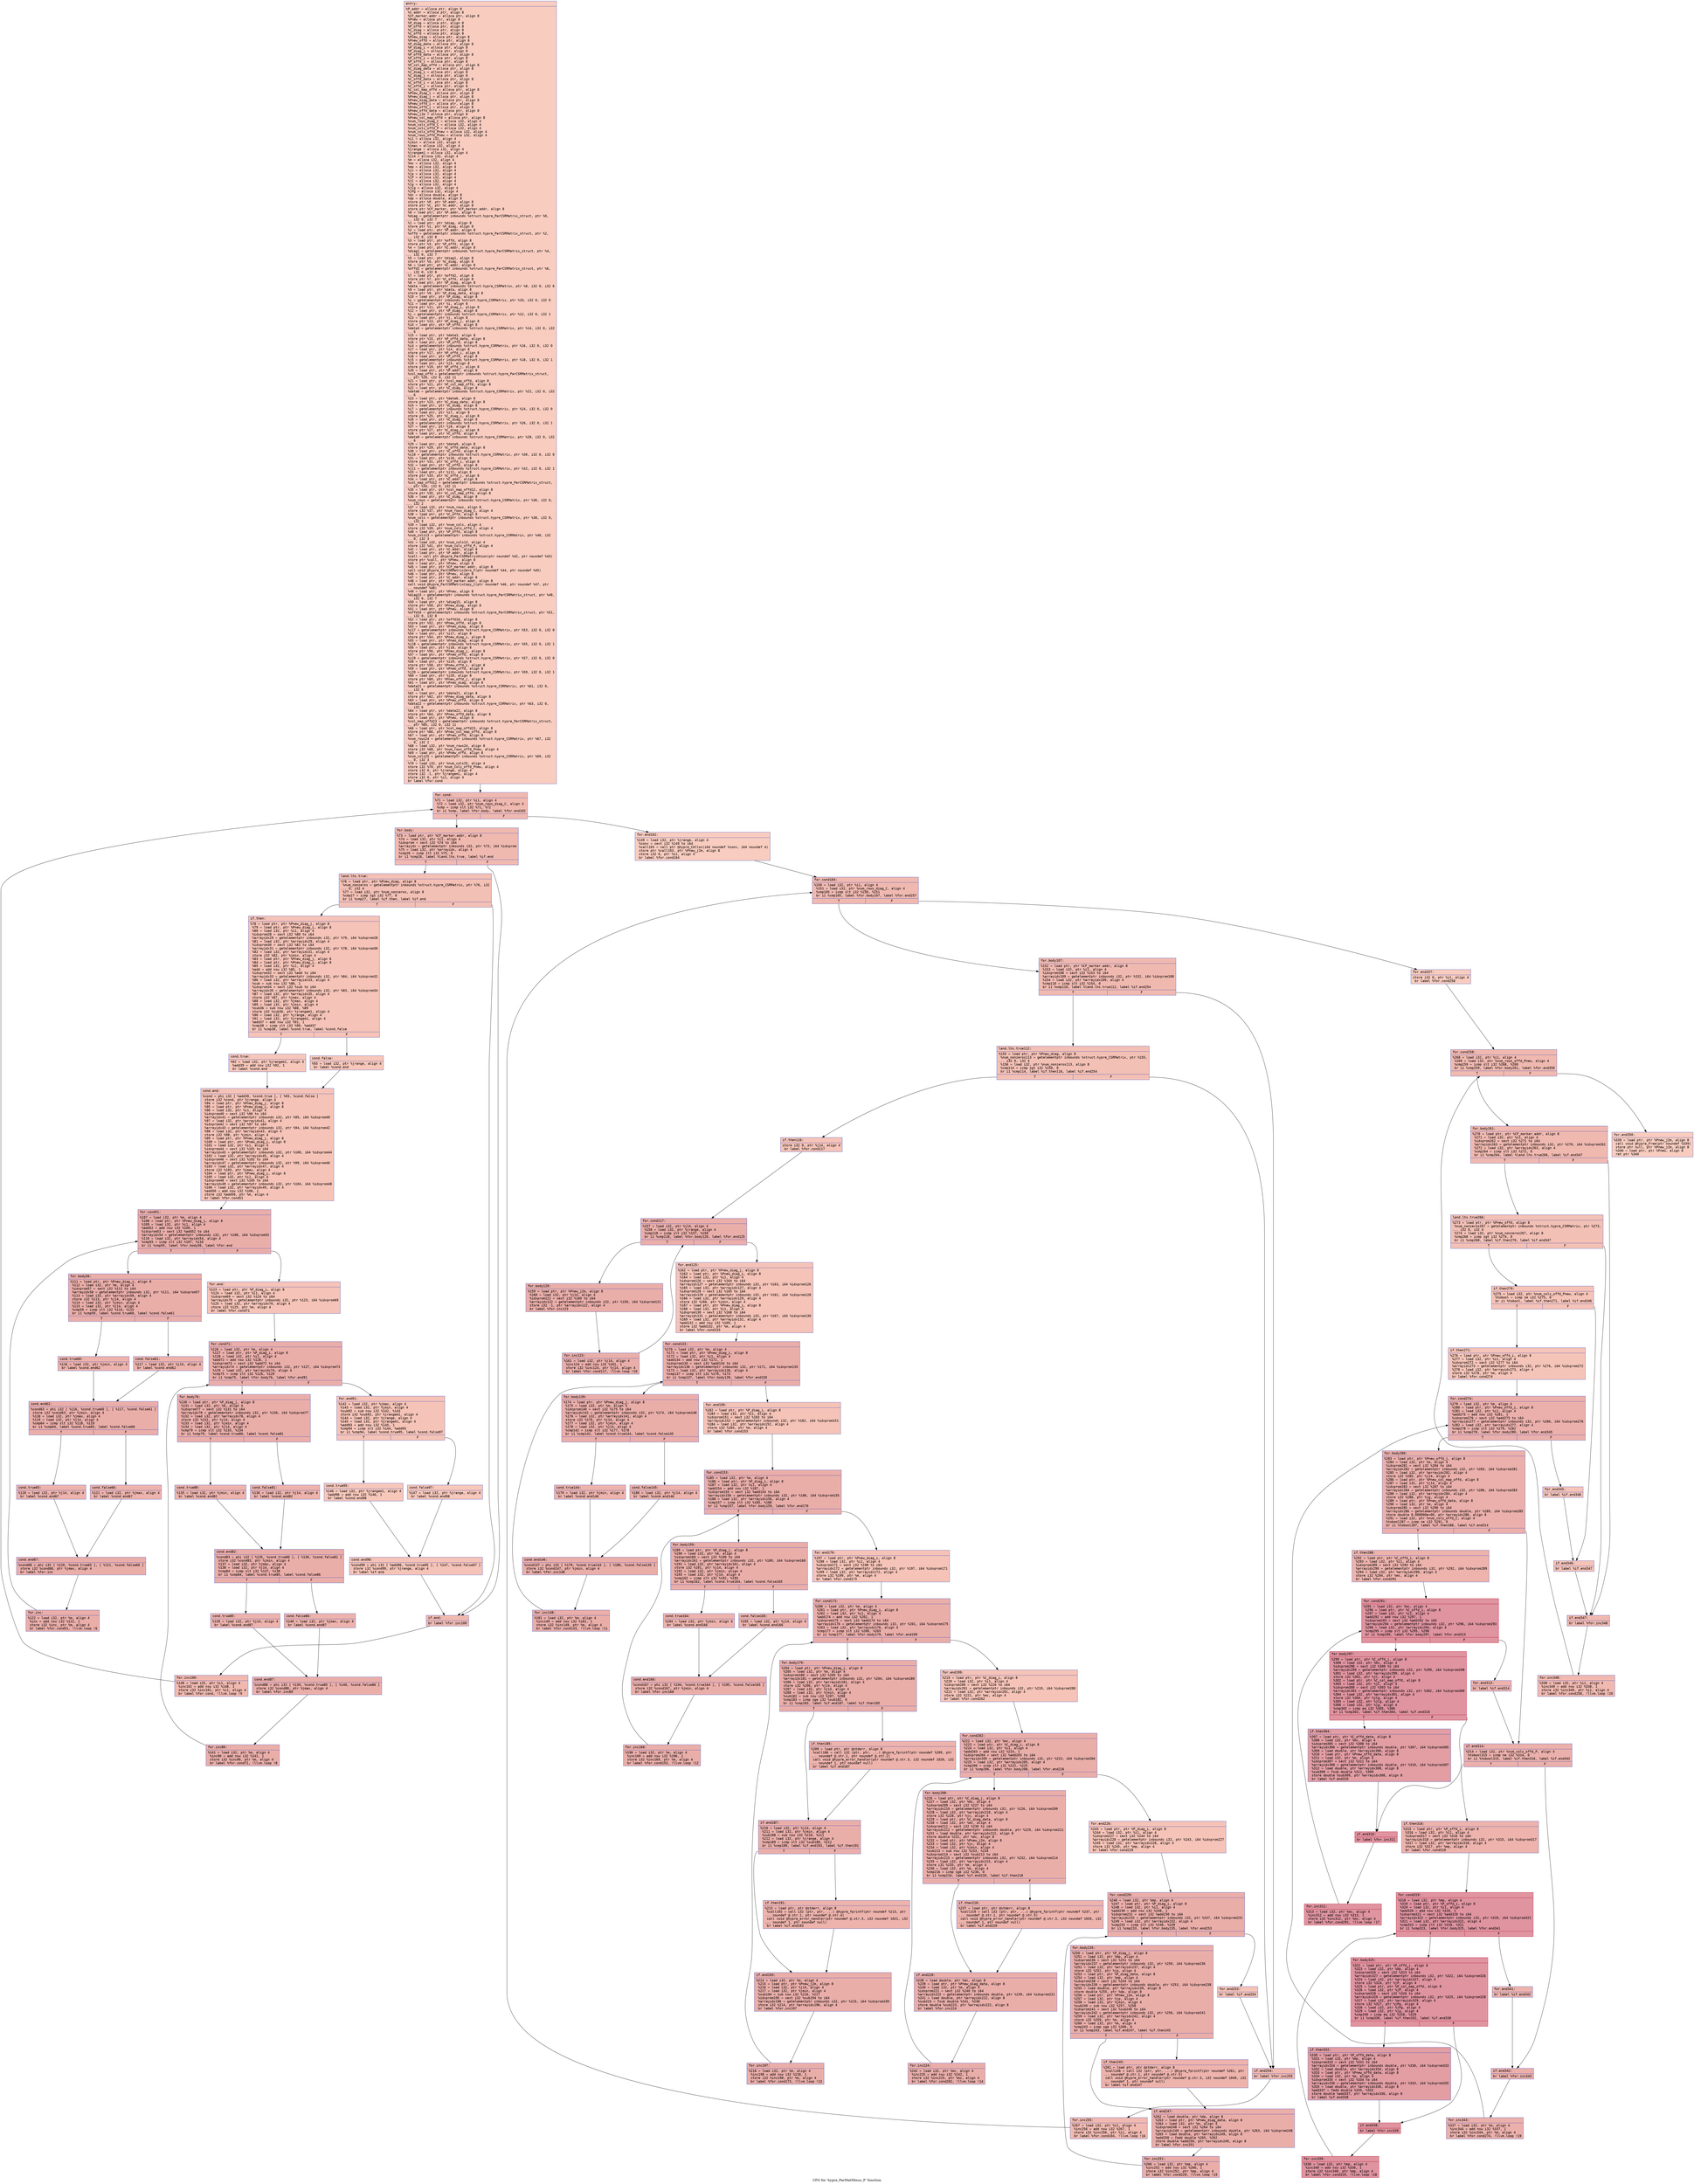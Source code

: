 digraph "CFG for 'hypre_ParMatMinus_F' function" {
	label="CFG for 'hypre_ParMatMinus_F' function";

	Node0x563bd1cc0410 [shape=record,color="#3d50c3ff", style=filled, fillcolor="#f08b6e70" fontname="Courier",label="{entry:\l|  %P.addr = alloca ptr, align 8\l  %C.addr = alloca ptr, align 8\l  %CF_marker.addr = alloca ptr, align 8\l  %Pnew = alloca ptr, align 8\l  %P_diag = alloca ptr, align 8\l  %P_offd = alloca ptr, align 8\l  %C_diag = alloca ptr, align 8\l  %C_offd = alloca ptr, align 8\l  %Pnew_diag = alloca ptr, align 8\l  %Pnew_offd = alloca ptr, align 8\l  %P_diag_data = alloca ptr, align 8\l  %P_diag_i = alloca ptr, align 8\l  %P_diag_j = alloca ptr, align 8\l  %P_offd_data = alloca ptr, align 8\l  %P_offd_i = alloca ptr, align 8\l  %P_offd_j = alloca ptr, align 8\l  %P_col_map_offd = alloca ptr, align 8\l  %C_diag_data = alloca ptr, align 8\l  %C_diag_i = alloca ptr, align 8\l  %C_diag_j = alloca ptr, align 8\l  %C_offd_data = alloca ptr, align 8\l  %C_offd_i = alloca ptr, align 8\l  %C_offd_j = alloca ptr, align 8\l  %C_col_map_offd = alloca ptr, align 8\l  %Pnew_diag_i = alloca ptr, align 8\l  %Pnew_diag_j = alloca ptr, align 8\l  %Pnew_diag_data = alloca ptr, align 8\l  %Pnew_offd_i = alloca ptr, align 8\l  %Pnew_offd_j = alloca ptr, align 8\l  %Pnew_offd_data = alloca ptr, align 8\l  %Pnew_j2m = alloca ptr, align 8\l  %Pnew_col_map_offd = alloca ptr, align 8\l  %num_rows_diag_C = alloca i32, align 4\l  %num_cols_offd_C = alloca i32, align 4\l  %num_cols_offd_P = alloca i32, align 4\l  %num_cols_offd_Pnew = alloca i32, align 4\l  %num_rows_offd_Pnew = alloca i32, align 4\l  %i1 = alloca i32, align 4\l  %jmin = alloca i32, align 4\l  %jmax = alloca i32, align 4\l  %jrange = alloca i32, align 4\l  %jrangem1 = alloca i32, align 4\l  %j14 = alloca i32, align 4\l  %m = alloca i32, align 4\l  %mc = alloca i32, align 4\l  %mp = alloca i32, align 4\l  %jc = alloca i32, align 4\l  %jp = alloca i32, align 4\l  %jP = alloca i32, align 4\l  %jC = alloca i32, align 4\l  %jg = alloca i32, align 4\l  %jCg = alloca i32, align 4\l  %jPg = alloca i32, align 4\l  %dc = alloca double, align 8\l  %dp = alloca double, align 8\l  store ptr %P, ptr %P.addr, align 8\l  store ptr %C, ptr %C.addr, align 8\l  store ptr %CF_marker, ptr %CF_marker.addr, align 8\l  %0 = load ptr, ptr %P.addr, align 8\l  %diag = getelementptr inbounds %struct.hypre_ParCSRMatrix_struct, ptr %0,\l... i32 0, i32 7\l  %1 = load ptr, ptr %diag, align 8\l  store ptr %1, ptr %P_diag, align 8\l  %2 = load ptr, ptr %P.addr, align 8\l  %offd = getelementptr inbounds %struct.hypre_ParCSRMatrix_struct, ptr %2,\l... i32 0, i32 8\l  %3 = load ptr, ptr %offd, align 8\l  store ptr %3, ptr %P_offd, align 8\l  %4 = load ptr, ptr %C.addr, align 8\l  %diag1 = getelementptr inbounds %struct.hypre_ParCSRMatrix_struct, ptr %4,\l... i32 0, i32 7\l  %5 = load ptr, ptr %diag1, align 8\l  store ptr %5, ptr %C_diag, align 8\l  %6 = load ptr, ptr %C.addr, align 8\l  %offd2 = getelementptr inbounds %struct.hypre_ParCSRMatrix_struct, ptr %6,\l... i32 0, i32 8\l  %7 = load ptr, ptr %offd2, align 8\l  store ptr %7, ptr %C_offd, align 8\l  %8 = load ptr, ptr %P_diag, align 8\l  %data = getelementptr inbounds %struct.hypre_CSRMatrix, ptr %8, i32 0, i32 6\l  %9 = load ptr, ptr %data, align 8\l  store ptr %9, ptr %P_diag_data, align 8\l  %10 = load ptr, ptr %P_diag, align 8\l  %i = getelementptr inbounds %struct.hypre_CSRMatrix, ptr %10, i32 0, i32 0\l  %11 = load ptr, ptr %i, align 8\l  store ptr %11, ptr %P_diag_i, align 8\l  %12 = load ptr, ptr %P_diag, align 8\l  %j = getelementptr inbounds %struct.hypre_CSRMatrix, ptr %12, i32 0, i32 1\l  %13 = load ptr, ptr %j, align 8\l  store ptr %13, ptr %P_diag_j, align 8\l  %14 = load ptr, ptr %P_offd, align 8\l  %data3 = getelementptr inbounds %struct.hypre_CSRMatrix, ptr %14, i32 0, i32\l... 6\l  %15 = load ptr, ptr %data3, align 8\l  store ptr %15, ptr %P_offd_data, align 8\l  %16 = load ptr, ptr %P_offd, align 8\l  %i4 = getelementptr inbounds %struct.hypre_CSRMatrix, ptr %16, i32 0, i32 0\l  %17 = load ptr, ptr %i4, align 8\l  store ptr %17, ptr %P_offd_i, align 8\l  %18 = load ptr, ptr %P_offd, align 8\l  %j5 = getelementptr inbounds %struct.hypre_CSRMatrix, ptr %18, i32 0, i32 1\l  %19 = load ptr, ptr %j5, align 8\l  store ptr %19, ptr %P_offd_j, align 8\l  %20 = load ptr, ptr %P.addr, align 8\l  %col_map_offd = getelementptr inbounds %struct.hypre_ParCSRMatrix_struct,\l... ptr %20, i32 0, i32 11\l  %21 = load ptr, ptr %col_map_offd, align 8\l  store ptr %21, ptr %P_col_map_offd, align 8\l  %22 = load ptr, ptr %C_diag, align 8\l  %data6 = getelementptr inbounds %struct.hypre_CSRMatrix, ptr %22, i32 0, i32\l... 6\l  %23 = load ptr, ptr %data6, align 8\l  store ptr %23, ptr %C_diag_data, align 8\l  %24 = load ptr, ptr %C_diag, align 8\l  %i7 = getelementptr inbounds %struct.hypre_CSRMatrix, ptr %24, i32 0, i32 0\l  %25 = load ptr, ptr %i7, align 8\l  store ptr %25, ptr %C_diag_i, align 8\l  %26 = load ptr, ptr %C_diag, align 8\l  %j8 = getelementptr inbounds %struct.hypre_CSRMatrix, ptr %26, i32 0, i32 1\l  %27 = load ptr, ptr %j8, align 8\l  store ptr %27, ptr %C_diag_j, align 8\l  %28 = load ptr, ptr %C_offd, align 8\l  %data9 = getelementptr inbounds %struct.hypre_CSRMatrix, ptr %28, i32 0, i32\l... 6\l  %29 = load ptr, ptr %data9, align 8\l  store ptr %29, ptr %C_offd_data, align 8\l  %30 = load ptr, ptr %C_offd, align 8\l  %i10 = getelementptr inbounds %struct.hypre_CSRMatrix, ptr %30, i32 0, i32 0\l  %31 = load ptr, ptr %i10, align 8\l  store ptr %31, ptr %C_offd_i, align 8\l  %32 = load ptr, ptr %C_offd, align 8\l  %j11 = getelementptr inbounds %struct.hypre_CSRMatrix, ptr %32, i32 0, i32 1\l  %33 = load ptr, ptr %j11, align 8\l  store ptr %33, ptr %C_offd_j, align 8\l  %34 = load ptr, ptr %C.addr, align 8\l  %col_map_offd12 = getelementptr inbounds %struct.hypre_ParCSRMatrix_struct,\l... ptr %34, i32 0, i32 11\l  %35 = load ptr, ptr %col_map_offd12, align 8\l  store ptr %35, ptr %C_col_map_offd, align 8\l  %36 = load ptr, ptr %C_diag, align 8\l  %num_rows = getelementptr inbounds %struct.hypre_CSRMatrix, ptr %36, i32 0,\l... i32 2\l  %37 = load i32, ptr %num_rows, align 8\l  store i32 %37, ptr %num_rows_diag_C, align 4\l  %38 = load ptr, ptr %C_offd, align 8\l  %num_cols = getelementptr inbounds %struct.hypre_CSRMatrix, ptr %38, i32 0,\l... i32 3\l  %39 = load i32, ptr %num_cols, align 4\l  store i32 %39, ptr %num_cols_offd_C, align 4\l  %40 = load ptr, ptr %P_offd, align 8\l  %num_cols13 = getelementptr inbounds %struct.hypre_CSRMatrix, ptr %40, i32\l... 0, i32 3\l  %41 = load i32, ptr %num_cols13, align 4\l  store i32 %41, ptr %num_cols_offd_P, align 4\l  %42 = load ptr, ptr %C.addr, align 8\l  %43 = load ptr, ptr %P.addr, align 8\l  %call = call ptr @hypre_ParCSRMatrixUnion(ptr noundef %42, ptr noundef %43)\l  store ptr %call, ptr %Pnew, align 8\l  %44 = load ptr, ptr %Pnew, align 8\l  %45 = load ptr, ptr %CF_marker.addr, align 8\l  call void @hypre_ParCSRMatrixZero_F(ptr noundef %44, ptr noundef %45)\l  %46 = load ptr, ptr %Pnew, align 8\l  %47 = load ptr, ptr %C.addr, align 8\l  %48 = load ptr, ptr %CF_marker.addr, align 8\l  call void @hypre_ParCSRMatrixCopy_C(ptr noundef %46, ptr noundef %47, ptr\l... noundef %48)\l  %49 = load ptr, ptr %Pnew, align 8\l  %diag15 = getelementptr inbounds %struct.hypre_ParCSRMatrix_struct, ptr %49,\l... i32 0, i32 7\l  %50 = load ptr, ptr %diag15, align 8\l  store ptr %50, ptr %Pnew_diag, align 8\l  %51 = load ptr, ptr %Pnew, align 8\l  %offd16 = getelementptr inbounds %struct.hypre_ParCSRMatrix_struct, ptr %51,\l... i32 0, i32 8\l  %52 = load ptr, ptr %offd16, align 8\l  store ptr %52, ptr %Pnew_offd, align 8\l  %53 = load ptr, ptr %Pnew_diag, align 8\l  %i17 = getelementptr inbounds %struct.hypre_CSRMatrix, ptr %53, i32 0, i32 0\l  %54 = load ptr, ptr %i17, align 8\l  store ptr %54, ptr %Pnew_diag_i, align 8\l  %55 = load ptr, ptr %Pnew_diag, align 8\l  %j18 = getelementptr inbounds %struct.hypre_CSRMatrix, ptr %55, i32 0, i32 1\l  %56 = load ptr, ptr %j18, align 8\l  store ptr %56, ptr %Pnew_diag_j, align 8\l  %57 = load ptr, ptr %Pnew_offd, align 8\l  %i19 = getelementptr inbounds %struct.hypre_CSRMatrix, ptr %57, i32 0, i32 0\l  %58 = load ptr, ptr %i19, align 8\l  store ptr %58, ptr %Pnew_offd_i, align 8\l  %59 = load ptr, ptr %Pnew_offd, align 8\l  %j20 = getelementptr inbounds %struct.hypre_CSRMatrix, ptr %59, i32 0, i32 1\l  %60 = load ptr, ptr %j20, align 8\l  store ptr %60, ptr %Pnew_offd_j, align 8\l  %61 = load ptr, ptr %Pnew_diag, align 8\l  %data21 = getelementptr inbounds %struct.hypre_CSRMatrix, ptr %61, i32 0,\l... i32 6\l  %62 = load ptr, ptr %data21, align 8\l  store ptr %62, ptr %Pnew_diag_data, align 8\l  %63 = load ptr, ptr %Pnew_offd, align 8\l  %data22 = getelementptr inbounds %struct.hypre_CSRMatrix, ptr %63, i32 0,\l... i32 6\l  %64 = load ptr, ptr %data22, align 8\l  store ptr %64, ptr %Pnew_offd_data, align 8\l  %65 = load ptr, ptr %Pnew, align 8\l  %col_map_offd23 = getelementptr inbounds %struct.hypre_ParCSRMatrix_struct,\l... ptr %65, i32 0, i32 11\l  %66 = load ptr, ptr %col_map_offd23, align 8\l  store ptr %66, ptr %Pnew_col_map_offd, align 8\l  %67 = load ptr, ptr %Pnew_offd, align 8\l  %num_rows24 = getelementptr inbounds %struct.hypre_CSRMatrix, ptr %67, i32\l... 0, i32 2\l  %68 = load i32, ptr %num_rows24, align 8\l  store i32 %68, ptr %num_rows_offd_Pnew, align 4\l  %69 = load ptr, ptr %Pnew_offd, align 8\l  %num_cols25 = getelementptr inbounds %struct.hypre_CSRMatrix, ptr %69, i32\l... 0, i32 3\l  %70 = load i32, ptr %num_cols25, align 4\l  store i32 %70, ptr %num_cols_offd_Pnew, align 4\l  store i32 0, ptr %jrange, align 4\l  store i32 -1, ptr %jrangem1, align 4\l  store i32 0, ptr %i1, align 4\l  br label %for.cond\l}"];
	Node0x563bd1cc0410 -> Node0x563bd1ccd6e0[tooltip="entry -> for.cond\nProbability 100.00%" ];
	Node0x563bd1ccd6e0 [shape=record,color="#3d50c3ff", style=filled, fillcolor="#de614d70" fontname="Courier",label="{for.cond:\l|  %71 = load i32, ptr %i1, align 4\l  %72 = load i32, ptr %num_rows_diag_C, align 4\l  %cmp = icmp slt i32 %71, %72\l  br i1 %cmp, label %for.body, label %for.end102\l|{<s0>T|<s1>F}}"];
	Node0x563bd1ccd6e0:s0 -> Node0x563bd1ccd950[tooltip="for.cond -> for.body\nProbability 96.88%" ];
	Node0x563bd1ccd6e0:s1 -> Node0x563bd1ccd9a0[tooltip="for.cond -> for.end102\nProbability 3.12%" ];
	Node0x563bd1ccd950 [shape=record,color="#3d50c3ff", style=filled, fillcolor="#de614d70" fontname="Courier",label="{for.body:\l|  %73 = load ptr, ptr %CF_marker.addr, align 8\l  %74 = load i32, ptr %i1, align 4\l  %idxprom = sext i32 %74 to i64\l  %arrayidx = getelementptr inbounds i32, ptr %73, i64 %idxprom\l  %75 = load i32, ptr %arrayidx, align 4\l  %cmp26 = icmp slt i32 %75, 0\l  br i1 %cmp26, label %land.lhs.true, label %if.end\l|{<s0>T|<s1>F}}"];
	Node0x563bd1ccd950:s0 -> Node0x563bd1cc6720[tooltip="for.body -> land.lhs.true\nProbability 37.50%" ];
	Node0x563bd1ccd950:s1 -> Node0x563bd1cc67a0[tooltip="for.body -> if.end\nProbability 62.50%" ];
	Node0x563bd1cc6720 [shape=record,color="#3d50c3ff", style=filled, fillcolor="#e5705870" fontname="Courier",label="{land.lhs.true:\l|  %76 = load ptr, ptr %Pnew_diag, align 8\l  %num_nonzeros = getelementptr inbounds %struct.hypre_CSRMatrix, ptr %76, i32\l... 0, i32 4\l  %77 = load i32, ptr %num_nonzeros, align 8\l  %cmp27 = icmp sgt i32 %77, 0\l  br i1 %cmp27, label %if.then, label %if.end\l|{<s0>T|<s1>F}}"];
	Node0x563bd1cc6720:s0 -> Node0x563bd1cce870[tooltip="land.lhs.true -> if.then\nProbability 62.50%" ];
	Node0x563bd1cc6720:s1 -> Node0x563bd1cc67a0[tooltip="land.lhs.true -> if.end\nProbability 37.50%" ];
	Node0x563bd1cce870 [shape=record,color="#3d50c3ff", style=filled, fillcolor="#e8765c70" fontname="Courier",label="{if.then:\l|  %78 = load ptr, ptr %Pnew_diag_j, align 8\l  %79 = load ptr, ptr %Pnew_diag_i, align 8\l  %80 = load i32, ptr %i1, align 4\l  %idxprom28 = sext i32 %80 to i64\l  %arrayidx29 = getelementptr inbounds i32, ptr %79, i64 %idxprom28\l  %81 = load i32, ptr %arrayidx29, align 4\l  %idxprom30 = sext i32 %81 to i64\l  %arrayidx31 = getelementptr inbounds i32, ptr %78, i64 %idxprom30\l  %82 = load i32, ptr %arrayidx31, align 4\l  store i32 %82, ptr %jmin, align 4\l  %83 = load ptr, ptr %Pnew_diag_j, align 8\l  %84 = load ptr, ptr %Pnew_diag_i, align 8\l  %85 = load i32, ptr %i1, align 4\l  %add = add nsw i32 %85, 1\l  %idxprom32 = sext i32 %add to i64\l  %arrayidx33 = getelementptr inbounds i32, ptr %84, i64 %idxprom32\l  %86 = load i32, ptr %arrayidx33, align 4\l  %sub = sub nsw i32 %86, 1\l  %idxprom34 = sext i32 %sub to i64\l  %arrayidx35 = getelementptr inbounds i32, ptr %83, i64 %idxprom34\l  %87 = load i32, ptr %arrayidx35, align 4\l  store i32 %87, ptr %jmax, align 4\l  %88 = load i32, ptr %jmax, align 4\l  %89 = load i32, ptr %jmin, align 4\l  %sub36 = sub nsw i32 %88, %89\l  store i32 %sub36, ptr %jrangem1, align 4\l  %90 = load i32, ptr %jrange, align 4\l  %91 = load i32, ptr %jrangem1, align 4\l  %add37 = add nsw i32 %91, 1\l  %cmp38 = icmp slt i32 %90, %add37\l  br i1 %cmp38, label %cond.true, label %cond.false\l|{<s0>T|<s1>F}}"];
	Node0x563bd1cce870:s0 -> Node0x563bd1ccfba0[tooltip="if.then -> cond.true\nProbability 50.00%" ];
	Node0x563bd1cce870:s1 -> Node0x563bd1ccfc20[tooltip="if.then -> cond.false\nProbability 50.00%" ];
	Node0x563bd1ccfba0 [shape=record,color="#3d50c3ff", style=filled, fillcolor="#ec7f6370" fontname="Courier",label="{cond.true:\l|  %92 = load i32, ptr %jrangem1, align 4\l  %add39 = add nsw i32 %92, 1\l  br label %cond.end\l}"];
	Node0x563bd1ccfba0 -> Node0x563bd1ccfe80[tooltip="cond.true -> cond.end\nProbability 100.00%" ];
	Node0x563bd1ccfc20 [shape=record,color="#3d50c3ff", style=filled, fillcolor="#ec7f6370" fontname="Courier",label="{cond.false:\l|  %93 = load i32, ptr %jrange, align 4\l  br label %cond.end\l}"];
	Node0x563bd1ccfc20 -> Node0x563bd1ccfe80[tooltip="cond.false -> cond.end\nProbability 100.00%" ];
	Node0x563bd1ccfe80 [shape=record,color="#3d50c3ff", style=filled, fillcolor="#e8765c70" fontname="Courier",label="{cond.end:\l|  %cond = phi i32 [ %add39, %cond.true ], [ %93, %cond.false ]\l  store i32 %cond, ptr %jrange, align 4\l  %94 = load ptr, ptr %Pnew_diag_j, align 8\l  %95 = load ptr, ptr %Pnew_diag_i, align 8\l  %96 = load i32, ptr %i1, align 4\l  %idxprom40 = sext i32 %96 to i64\l  %arrayidx41 = getelementptr inbounds i32, ptr %95, i64 %idxprom40\l  %97 = load i32, ptr %arrayidx41, align 4\l  %idxprom42 = sext i32 %97 to i64\l  %arrayidx43 = getelementptr inbounds i32, ptr %94, i64 %idxprom42\l  %98 = load i32, ptr %arrayidx43, align 4\l  store i32 %98, ptr %jmin, align 4\l  %99 = load ptr, ptr %Pnew_diag_j, align 8\l  %100 = load ptr, ptr %Pnew_diag_i, align 8\l  %101 = load i32, ptr %i1, align 4\l  %idxprom44 = sext i32 %101 to i64\l  %arrayidx45 = getelementptr inbounds i32, ptr %100, i64 %idxprom44\l  %102 = load i32, ptr %arrayidx45, align 4\l  %idxprom46 = sext i32 %102 to i64\l  %arrayidx47 = getelementptr inbounds i32, ptr %99, i64 %idxprom46\l  %103 = load i32, ptr %arrayidx47, align 4\l  store i32 %103, ptr %jmax, align 4\l  %104 = load ptr, ptr %Pnew_diag_i, align 8\l  %105 = load i32, ptr %i1, align 4\l  %idxprom48 = sext i32 %105 to i64\l  %arrayidx49 = getelementptr inbounds i32, ptr %104, i64 %idxprom48\l  %106 = load i32, ptr %arrayidx49, align 4\l  %add50 = add nsw i32 %106, 1\l  store i32 %add50, ptr %m, align 4\l  br label %for.cond51\l}"];
	Node0x563bd1ccfe80 -> Node0x563bd1cd1960[tooltip="cond.end -> for.cond51\nProbability 100.00%" ];
	Node0x563bd1cd1960 [shape=record,color="#3d50c3ff", style=filled, fillcolor="#d0473d70" fontname="Courier",label="{for.cond51:\l|  %107 = load i32, ptr %m, align 4\l  %108 = load ptr, ptr %Pnew_diag_i, align 8\l  %109 = load i32, ptr %i1, align 4\l  %add52 = add nsw i32 %109, 1\l  %idxprom53 = sext i32 %add52 to i64\l  %arrayidx54 = getelementptr inbounds i32, ptr %108, i64 %idxprom53\l  %110 = load i32, ptr %arrayidx54, align 4\l  %cmp55 = icmp slt i32 %107, %110\l  br i1 %cmp55, label %for.body56, label %for.end\l|{<s0>T|<s1>F}}"];
	Node0x563bd1cd1960:s0 -> Node0x563bd1cd1f80[tooltip="for.cond51 -> for.body56\nProbability 96.88%" ];
	Node0x563bd1cd1960:s1 -> Node0x563bd1cd2000[tooltip="for.cond51 -> for.end\nProbability 3.12%" ];
	Node0x563bd1cd1f80 [shape=record,color="#3d50c3ff", style=filled, fillcolor="#d0473d70" fontname="Courier",label="{for.body56:\l|  %111 = load ptr, ptr %Pnew_diag_j, align 8\l  %112 = load i32, ptr %m, align 4\l  %idxprom57 = sext i32 %112 to i64\l  %arrayidx58 = getelementptr inbounds i32, ptr %111, i64 %idxprom57\l  %113 = load i32, ptr %arrayidx58, align 4\l  store i32 %113, ptr %j14, align 4\l  %114 = load i32, ptr %jmin, align 4\l  %115 = load i32, ptr %j14, align 4\l  %cmp59 = icmp slt i32 %114, %115\l  br i1 %cmp59, label %cond.true60, label %cond.false61\l|{<s0>T|<s1>F}}"];
	Node0x563bd1cd1f80:s0 -> Node0x563bd1cd26c0[tooltip="for.body56 -> cond.true60\nProbability 50.00%" ];
	Node0x563bd1cd1f80:s1 -> Node0x563bd1cd2740[tooltip="for.body56 -> cond.false61\nProbability 50.00%" ];
	Node0x563bd1cd26c0 [shape=record,color="#3d50c3ff", style=filled, fillcolor="#d6524470" fontname="Courier",label="{cond.true60:\l|  %116 = load i32, ptr %jmin, align 4\l  br label %cond.end62\l}"];
	Node0x563bd1cd26c0 -> Node0x563bd1cd2950[tooltip="cond.true60 -> cond.end62\nProbability 100.00%" ];
	Node0x563bd1cd2740 [shape=record,color="#3d50c3ff", style=filled, fillcolor="#d6524470" fontname="Courier",label="{cond.false61:\l|  %117 = load i32, ptr %j14, align 4\l  br label %cond.end62\l}"];
	Node0x563bd1cd2740 -> Node0x563bd1cd2950[tooltip="cond.false61 -> cond.end62\nProbability 100.00%" ];
	Node0x563bd1cd2950 [shape=record,color="#3d50c3ff", style=filled, fillcolor="#d0473d70" fontname="Courier",label="{cond.end62:\l|  %cond63 = phi i32 [ %116, %cond.true60 ], [ %117, %cond.false61 ]\l  store i32 %cond63, ptr %jmin, align 4\l  %118 = load i32, ptr %jmax, align 4\l  %119 = load i32, ptr %j14, align 4\l  %cmp64 = icmp slt i32 %118, %119\l  br i1 %cmp64, label %cond.true65, label %cond.false66\l|{<s0>T|<s1>F}}"];
	Node0x563bd1cd2950:s0 -> Node0x563bd1cd2da0[tooltip="cond.end62 -> cond.true65\nProbability 50.00%" ];
	Node0x563bd1cd2950:s1 -> Node0x563bd1cd2e80[tooltip="cond.end62 -> cond.false66\nProbability 50.00%" ];
	Node0x563bd1cd2da0 [shape=record,color="#3d50c3ff", style=filled, fillcolor="#d6524470" fontname="Courier",label="{cond.true65:\l|  %120 = load i32, ptr %j14, align 4\l  br label %cond.end67\l}"];
	Node0x563bd1cd2da0 -> Node0x563bd1cd3090[tooltip="cond.true65 -> cond.end67\nProbability 100.00%" ];
	Node0x563bd1cd2e80 [shape=record,color="#3d50c3ff", style=filled, fillcolor="#d6524470" fontname="Courier",label="{cond.false66:\l|  %121 = load i32, ptr %jmax, align 4\l  br label %cond.end67\l}"];
	Node0x563bd1cd2e80 -> Node0x563bd1cd3090[tooltip="cond.false66 -> cond.end67\nProbability 100.00%" ];
	Node0x563bd1cd3090 [shape=record,color="#3d50c3ff", style=filled, fillcolor="#d0473d70" fontname="Courier",label="{cond.end67:\l|  %cond68 = phi i32 [ %120, %cond.true65 ], [ %121, %cond.false66 ]\l  store i32 %cond68, ptr %jmax, align 4\l  br label %for.inc\l}"];
	Node0x563bd1cd3090 -> Node0x563bd1cd3330[tooltip="cond.end67 -> for.inc\nProbability 100.00%" ];
	Node0x563bd1cd3330 [shape=record,color="#3d50c3ff", style=filled, fillcolor="#d0473d70" fontname="Courier",label="{for.inc:\l|  %122 = load i32, ptr %m, align 4\l  %inc = add nsw i32 %122, 1\l  store i32 %inc, ptr %m, align 4\l  br label %for.cond51, !llvm.loop !6\l}"];
	Node0x563bd1cd3330 -> Node0x563bd1cd1960[tooltip="for.inc -> for.cond51\nProbability 100.00%" ];
	Node0x563bd1cd2000 [shape=record,color="#3d50c3ff", style=filled, fillcolor="#e8765c70" fontname="Courier",label="{for.end:\l|  %123 = load ptr, ptr %P_diag_i, align 8\l  %124 = load i32, ptr %i1, align 4\l  %idxprom69 = sext i32 %124 to i64\l  %arrayidx70 = getelementptr inbounds i32, ptr %123, i64 %idxprom69\l  %125 = load i32, ptr %arrayidx70, align 4\l  store i32 %125, ptr %m, align 4\l  br label %for.cond71\l}"];
	Node0x563bd1cd2000 -> Node0x563bd1cd3b90[tooltip="for.end -> for.cond71\nProbability 100.00%" ];
	Node0x563bd1cd3b90 [shape=record,color="#3d50c3ff", style=filled, fillcolor="#d0473d70" fontname="Courier",label="{for.cond71:\l|  %126 = load i32, ptr %m, align 4\l  %127 = load ptr, ptr %P_diag_i, align 8\l  %128 = load i32, ptr %i1, align 4\l  %add72 = add nsw i32 %128, 1\l  %idxprom73 = sext i32 %add72 to i64\l  %arrayidx74 = getelementptr inbounds i32, ptr %127, i64 %idxprom73\l  %129 = load i32, ptr %arrayidx74, align 4\l  %cmp75 = icmp slt i32 %126, %129\l  br i1 %cmp75, label %for.body76, label %for.end91\l|{<s0>T|<s1>F}}"];
	Node0x563bd1cd3b90:s0 -> Node0x563bd1cd4150[tooltip="for.cond71 -> for.body76\nProbability 96.88%" ];
	Node0x563bd1cd3b90:s1 -> Node0x563bd1cd41d0[tooltip="for.cond71 -> for.end91\nProbability 3.12%" ];
	Node0x563bd1cd4150 [shape=record,color="#3d50c3ff", style=filled, fillcolor="#d0473d70" fontname="Courier",label="{for.body76:\l|  %130 = load ptr, ptr %P_diag_j, align 8\l  %131 = load i32, ptr %m, align 4\l  %idxprom77 = sext i32 %131 to i64\l  %arrayidx78 = getelementptr inbounds i32, ptr %130, i64 %idxprom77\l  %132 = load i32, ptr %arrayidx78, align 4\l  store i32 %132, ptr %j14, align 4\l  %133 = load i32, ptr %jmin, align 4\l  %134 = load i32, ptr %j14, align 4\l  %cmp79 = icmp slt i32 %133, %134\l  br i1 %cmp79, label %cond.true80, label %cond.false81\l|{<s0>T|<s1>F}}"];
	Node0x563bd1cd4150:s0 -> Node0x563bd1cd4840[tooltip="for.body76 -> cond.true80\nProbability 50.00%" ];
	Node0x563bd1cd4150:s1 -> Node0x563bd1cd48c0[tooltip="for.body76 -> cond.false81\nProbability 50.00%" ];
	Node0x563bd1cd4840 [shape=record,color="#3d50c3ff", style=filled, fillcolor="#d6524470" fontname="Courier",label="{cond.true80:\l|  %135 = load i32, ptr %jmin, align 4\l  br label %cond.end82\l}"];
	Node0x563bd1cd4840 -> Node0x563bd1cd4ad0[tooltip="cond.true80 -> cond.end82\nProbability 100.00%" ];
	Node0x563bd1cd48c0 [shape=record,color="#3d50c3ff", style=filled, fillcolor="#d6524470" fontname="Courier",label="{cond.false81:\l|  %136 = load i32, ptr %j14, align 4\l  br label %cond.end82\l}"];
	Node0x563bd1cd48c0 -> Node0x563bd1cd4ad0[tooltip="cond.false81 -> cond.end82\nProbability 100.00%" ];
	Node0x563bd1cd4ad0 [shape=record,color="#3d50c3ff", style=filled, fillcolor="#d0473d70" fontname="Courier",label="{cond.end82:\l|  %cond83 = phi i32 [ %135, %cond.true80 ], [ %136, %cond.false81 ]\l  store i32 %cond83, ptr %jmin, align 4\l  %137 = load i32, ptr %jmax, align 4\l  %138 = load i32, ptr %j14, align 4\l  %cmp84 = icmp slt i32 %137, %138\l  br i1 %cmp84, label %cond.true85, label %cond.false86\l|{<s0>T|<s1>F}}"];
	Node0x563bd1cd4ad0:s0 -> Node0x563bd1cd4f20[tooltip="cond.end82 -> cond.true85\nProbability 50.00%" ];
	Node0x563bd1cd4ad0:s1 -> Node0x563bd1cd5000[tooltip="cond.end82 -> cond.false86\nProbability 50.00%" ];
	Node0x563bd1cd4f20 [shape=record,color="#3d50c3ff", style=filled, fillcolor="#d6524470" fontname="Courier",label="{cond.true85:\l|  %139 = load i32, ptr %j14, align 4\l  br label %cond.end87\l}"];
	Node0x563bd1cd4f20 -> Node0x563bd1cd5210[tooltip="cond.true85 -> cond.end87\nProbability 100.00%" ];
	Node0x563bd1cd5000 [shape=record,color="#3d50c3ff", style=filled, fillcolor="#d6524470" fontname="Courier",label="{cond.false86:\l|  %140 = load i32, ptr %jmax, align 4\l  br label %cond.end87\l}"];
	Node0x563bd1cd5000 -> Node0x563bd1cd5210[tooltip="cond.false86 -> cond.end87\nProbability 100.00%" ];
	Node0x563bd1cd5210 [shape=record,color="#3d50c3ff", style=filled, fillcolor="#d0473d70" fontname="Courier",label="{cond.end87:\l|  %cond88 = phi i32 [ %139, %cond.true85 ], [ %140, %cond.false86 ]\l  store i32 %cond88, ptr %jmax, align 4\l  br label %for.inc89\l}"];
	Node0x563bd1cd5210 -> Node0x563bd1cd54b0[tooltip="cond.end87 -> for.inc89\nProbability 100.00%" ];
	Node0x563bd1cd54b0 [shape=record,color="#3d50c3ff", style=filled, fillcolor="#d0473d70" fontname="Courier",label="{for.inc89:\l|  %141 = load i32, ptr %m, align 4\l  %inc90 = add nsw i32 %141, 1\l  store i32 %inc90, ptr %m, align 4\l  br label %for.cond71, !llvm.loop !8\l}"];
	Node0x563bd1cd54b0 -> Node0x563bd1cd3b90[tooltip="for.inc89 -> for.cond71\nProbability 100.00%" ];
	Node0x563bd1cd41d0 [shape=record,color="#3d50c3ff", style=filled, fillcolor="#e8765c70" fontname="Courier",label="{for.end91:\l|  %142 = load i32, ptr %jmax, align 4\l  %143 = load i32, ptr %jmin, align 4\l  %sub92 = sub nsw i32 %142, %143\l  store i32 %sub92, ptr %jrangem1, align 4\l  %144 = load i32, ptr %jrange, align 4\l  %145 = load i32, ptr %jrangem1, align 4\l  %add93 = add nsw i32 %145, 1\l  %cmp94 = icmp slt i32 %144, %add93\l  br i1 %cmp94, label %cond.true95, label %cond.false97\l|{<s0>T|<s1>F}}"];
	Node0x563bd1cd41d0:s0 -> Node0x563bd1cd5e40[tooltip="for.end91 -> cond.true95\nProbability 50.00%" ];
	Node0x563bd1cd41d0:s1 -> Node0x563bd1cd5ec0[tooltip="for.end91 -> cond.false97\nProbability 50.00%" ];
	Node0x563bd1cd5e40 [shape=record,color="#3d50c3ff", style=filled, fillcolor="#ec7f6370" fontname="Courier",label="{cond.true95:\l|  %146 = load i32, ptr %jrangem1, align 4\l  %add96 = add nsw i32 %146, 1\l  br label %cond.end98\l}"];
	Node0x563bd1cd5e40 -> Node0x563bd1cd6120[tooltip="cond.true95 -> cond.end98\nProbability 100.00%" ];
	Node0x563bd1cd5ec0 [shape=record,color="#3d50c3ff", style=filled, fillcolor="#ec7f6370" fontname="Courier",label="{cond.false97:\l|  %147 = load i32, ptr %jrange, align 4\l  br label %cond.end98\l}"];
	Node0x563bd1cd5ec0 -> Node0x563bd1cd6120[tooltip="cond.false97 -> cond.end98\nProbability 100.00%" ];
	Node0x563bd1cd6120 [shape=record,color="#3d50c3ff", style=filled, fillcolor="#e8765c70" fontname="Courier",label="{cond.end98:\l|  %cond99 = phi i32 [ %add96, %cond.true95 ], [ %147, %cond.false97 ]\l  store i32 %cond99, ptr %jrange, align 4\l  br label %if.end\l}"];
	Node0x563bd1cd6120 -> Node0x563bd1cc67a0[tooltip="cond.end98 -> if.end\nProbability 100.00%" ];
	Node0x563bd1cc67a0 [shape=record,color="#3d50c3ff", style=filled, fillcolor="#de614d70" fontname="Courier",label="{if.end:\l|  br label %for.inc100\l}"];
	Node0x563bd1cc67a0 -> Node0x563bd1cd6430[tooltip="if.end -> for.inc100\nProbability 100.00%" ];
	Node0x563bd1cd6430 [shape=record,color="#3d50c3ff", style=filled, fillcolor="#de614d70" fontname="Courier",label="{for.inc100:\l|  %148 = load i32, ptr %i1, align 4\l  %inc101 = add nsw i32 %148, 1\l  store i32 %inc101, ptr %i1, align 4\l  br label %for.cond, !llvm.loop !9\l}"];
	Node0x563bd1cd6430 -> Node0x563bd1ccd6e0[tooltip="for.inc100 -> for.cond\nProbability 100.00%" ];
	Node0x563bd1ccd9a0 [shape=record,color="#3d50c3ff", style=filled, fillcolor="#f08b6e70" fontname="Courier",label="{for.end102:\l|  %149 = load i32, ptr %jrange, align 4\l  %conv = sext i32 %149 to i64\l  %call103 = call ptr @hypre_CAlloc(i64 noundef %conv, i64 noundef 4)\l  store ptr %call103, ptr %Pnew_j2m, align 8\l  store i32 0, ptr %i1, align 4\l  br label %for.cond104\l}"];
	Node0x563bd1ccd9a0 -> Node0x563bd1cd6c50[tooltip="for.end102 -> for.cond104\nProbability 100.00%" ];
	Node0x563bd1cd6c50 [shape=record,color="#3d50c3ff", style=filled, fillcolor="#de614d70" fontname="Courier",label="{for.cond104:\l|  %150 = load i32, ptr %i1, align 4\l  %151 = load i32, ptr %num_rows_diag_C, align 4\l  %cmp105 = icmp slt i32 %150, %151\l  br i1 %cmp105, label %for.body107, label %for.end257\l|{<s0>T|<s1>F}}"];
	Node0x563bd1cd6c50:s0 -> Node0x563bd1cd6f00[tooltip="for.cond104 -> for.body107\nProbability 96.88%" ];
	Node0x563bd1cd6c50:s1 -> Node0x563bd1cd6f50[tooltip="for.cond104 -> for.end257\nProbability 3.12%" ];
	Node0x563bd1cd6f00 [shape=record,color="#3d50c3ff", style=filled, fillcolor="#de614d70" fontname="Courier",label="{for.body107:\l|  %152 = load ptr, ptr %CF_marker.addr, align 8\l  %153 = load i32, ptr %i1, align 4\l  %idxprom108 = sext i32 %153 to i64\l  %arrayidx109 = getelementptr inbounds i32, ptr %152, i64 %idxprom108\l  %154 = load i32, ptr %arrayidx109, align 4\l  %cmp110 = icmp slt i32 %154, 0\l  br i1 %cmp110, label %land.lhs.true112, label %if.end254\l|{<s0>T|<s1>F}}"];
	Node0x563bd1cd6f00:s0 -> Node0x563bd1cce0b0[tooltip="for.body107 -> land.lhs.true112\nProbability 37.50%" ];
	Node0x563bd1cd6f00:s1 -> Node0x563bd1cce150[tooltip="for.body107 -> if.end254\nProbability 62.50%" ];
	Node0x563bd1cce0b0 [shape=record,color="#3d50c3ff", style=filled, fillcolor="#e5705870" fontname="Courier",label="{land.lhs.true112:\l|  %155 = load ptr, ptr %Pnew_diag, align 8\l  %num_nonzeros113 = getelementptr inbounds %struct.hypre_CSRMatrix, ptr %155,\l... i32 0, i32 4\l  %156 = load i32, ptr %num_nonzeros113, align 8\l  %cmp114 = icmp sgt i32 %156, 0\l  br i1 %cmp114, label %if.then116, label %if.end254\l|{<s0>T|<s1>F}}"];
	Node0x563bd1cce0b0:s0 -> Node0x563bd1cce590[tooltip="land.lhs.true112 -> if.then116\nProbability 62.50%" ];
	Node0x563bd1cce0b0:s1 -> Node0x563bd1cce150[tooltip="land.lhs.true112 -> if.end254\nProbability 37.50%" ];
	Node0x563bd1cce590 [shape=record,color="#3d50c3ff", style=filled, fillcolor="#e8765c70" fontname="Courier",label="{if.then116:\l|  store i32 0, ptr %j14, align 4\l  br label %for.cond117\l}"];
	Node0x563bd1cce590 -> Node0x563bd1cce730[tooltip="if.then116 -> for.cond117\nProbability 100.00%" ];
	Node0x563bd1cce730 [shape=record,color="#3d50c3ff", style=filled, fillcolor="#d0473d70" fontname="Courier",label="{for.cond117:\l|  %157 = load i32, ptr %j14, align 4\l  %158 = load i32, ptr %jrange, align 4\l  %cmp118 = icmp slt i32 %157, %158\l  br i1 %cmp118, label %for.body120, label %for.end125\l|{<s0>T|<s1>F}}"];
	Node0x563bd1cce730:s0 -> Node0x563bd1cd8980[tooltip="for.cond117 -> for.body120\nProbability 96.88%" ];
	Node0x563bd1cce730:s1 -> Node0x563bd1cd89d0[tooltip="for.cond117 -> for.end125\nProbability 3.12%" ];
	Node0x563bd1cd8980 [shape=record,color="#3d50c3ff", style=filled, fillcolor="#d0473d70" fontname="Courier",label="{for.body120:\l|  %159 = load ptr, ptr %Pnew_j2m, align 8\l  %160 = load i32, ptr %j14, align 4\l  %idxprom121 = sext i32 %160 to i64\l  %arrayidx122 = getelementptr inbounds i32, ptr %159, i64 %idxprom121\l  store i32 -1, ptr %arrayidx122, align 4\l  br label %for.inc123\l}"];
	Node0x563bd1cd8980 -> Node0x563bd1cd8e70[tooltip="for.body120 -> for.inc123\nProbability 100.00%" ];
	Node0x563bd1cd8e70 [shape=record,color="#3d50c3ff", style=filled, fillcolor="#d0473d70" fontname="Courier",label="{for.inc123:\l|  %161 = load i32, ptr %j14, align 4\l  %inc124 = add nsw i32 %161, 1\l  store i32 %inc124, ptr %j14, align 4\l  br label %for.cond117, !llvm.loop !10\l}"];
	Node0x563bd1cd8e70 -> Node0x563bd1cce730[tooltip="for.inc123 -> for.cond117\nProbability 100.00%" ];
	Node0x563bd1cd89d0 [shape=record,color="#3d50c3ff", style=filled, fillcolor="#e8765c70" fontname="Courier",label="{for.end125:\l|  %162 = load ptr, ptr %Pnew_diag_j, align 8\l  %163 = load ptr, ptr %Pnew_diag_i, align 8\l  %164 = load i32, ptr %i1, align 4\l  %idxprom126 = sext i32 %164 to i64\l  %arrayidx127 = getelementptr inbounds i32, ptr %163, i64 %idxprom126\l  %165 = load i32, ptr %arrayidx127, align 4\l  %idxprom128 = sext i32 %165 to i64\l  %arrayidx129 = getelementptr inbounds i32, ptr %162, i64 %idxprom128\l  %166 = load i32, ptr %arrayidx129, align 4\l  store i32 %166, ptr %jmin, align 4\l  %167 = load ptr, ptr %Pnew_diag_i, align 8\l  %168 = load i32, ptr %i1, align 4\l  %idxprom130 = sext i32 %168 to i64\l  %arrayidx131 = getelementptr inbounds i32, ptr %167, i64 %idxprom130\l  %169 = load i32, ptr %arrayidx131, align 4\l  %add132 = add nsw i32 %169, 1\l  store i32 %add132, ptr %m, align 4\l  br label %for.cond133\l}"];
	Node0x563bd1cd89d0 -> Node0x563bd1cd9d30[tooltip="for.end125 -> for.cond133\nProbability 100.00%" ];
	Node0x563bd1cd9d30 [shape=record,color="#3d50c3ff", style=filled, fillcolor="#d0473d70" fontname="Courier",label="{for.cond133:\l|  %170 = load i32, ptr %m, align 4\l  %171 = load ptr, ptr %Pnew_diag_i, align 8\l  %172 = load i32, ptr %i1, align 4\l  %add134 = add nsw i32 %172, 1\l  %idxprom135 = sext i32 %add134 to i64\l  %arrayidx136 = getelementptr inbounds i32, ptr %171, i64 %idxprom135\l  %173 = load i32, ptr %arrayidx136, align 4\l  %cmp137 = icmp slt i32 %170, %173\l  br i1 %cmp137, label %for.body139, label %for.end150\l|{<s0>T|<s1>F}}"];
	Node0x563bd1cd9d30:s0 -> Node0x563bd1cda2f0[tooltip="for.cond133 -> for.body139\nProbability 96.88%" ];
	Node0x563bd1cd9d30:s1 -> Node0x563bd1cda370[tooltip="for.cond133 -> for.end150\nProbability 3.12%" ];
	Node0x563bd1cda2f0 [shape=record,color="#3d50c3ff", style=filled, fillcolor="#d0473d70" fontname="Courier",label="{for.body139:\l|  %174 = load ptr, ptr %Pnew_diag_j, align 8\l  %175 = load i32, ptr %m, align 4\l  %idxprom140 = sext i32 %175 to i64\l  %arrayidx141 = getelementptr inbounds i32, ptr %174, i64 %idxprom140\l  %176 = load i32, ptr %arrayidx141, align 4\l  store i32 %176, ptr %j14, align 4\l  %177 = load i32, ptr %jmin, align 4\l  %178 = load i32, ptr %j14, align 4\l  %cmp142 = icmp slt i32 %177, %178\l  br i1 %cmp142, label %cond.true144, label %cond.false145\l|{<s0>T|<s1>F}}"];
	Node0x563bd1cda2f0:s0 -> Node0x563bd1cda9e0[tooltip="for.body139 -> cond.true144\nProbability 50.00%" ];
	Node0x563bd1cda2f0:s1 -> Node0x563bd1cdaa60[tooltip="for.body139 -> cond.false145\nProbability 50.00%" ];
	Node0x563bd1cda9e0 [shape=record,color="#3d50c3ff", style=filled, fillcolor="#d6524470" fontname="Courier",label="{cond.true144:\l|  %179 = load i32, ptr %jmin, align 4\l  br label %cond.end146\l}"];
	Node0x563bd1cda9e0 -> Node0x563bd1cdac70[tooltip="cond.true144 -> cond.end146\nProbability 100.00%" ];
	Node0x563bd1cdaa60 [shape=record,color="#3d50c3ff", style=filled, fillcolor="#d6524470" fontname="Courier",label="{cond.false145:\l|  %180 = load i32, ptr %j14, align 4\l  br label %cond.end146\l}"];
	Node0x563bd1cdaa60 -> Node0x563bd1cdac70[tooltip="cond.false145 -> cond.end146\nProbability 100.00%" ];
	Node0x563bd1cdac70 [shape=record,color="#3d50c3ff", style=filled, fillcolor="#d0473d70" fontname="Courier",label="{cond.end146:\l|  %cond147 = phi i32 [ %179, %cond.true144 ], [ %180, %cond.false145 ]\l  store i32 %cond147, ptr %jmin, align 4\l  br label %for.inc148\l}"];
	Node0x563bd1cdac70 -> Node0x563bd1cdaf10[tooltip="cond.end146 -> for.inc148\nProbability 100.00%" ];
	Node0x563bd1cdaf10 [shape=record,color="#3d50c3ff", style=filled, fillcolor="#d0473d70" fontname="Courier",label="{for.inc148:\l|  %181 = load i32, ptr %m, align 4\l  %inc149 = add nsw i32 %181, 1\l  store i32 %inc149, ptr %m, align 4\l  br label %for.cond133, !llvm.loop !11\l}"];
	Node0x563bd1cdaf10 -> Node0x563bd1cd9d30[tooltip="for.inc148 -> for.cond133\nProbability 100.00%" ];
	Node0x563bd1cda370 [shape=record,color="#3d50c3ff", style=filled, fillcolor="#e8765c70" fontname="Courier",label="{for.end150:\l|  %182 = load ptr, ptr %P_diag_i, align 8\l  %183 = load i32, ptr %i1, align 4\l  %idxprom151 = sext i32 %183 to i64\l  %arrayidx152 = getelementptr inbounds i32, ptr %182, i64 %idxprom151\l  %184 = load i32, ptr %arrayidx152, align 4\l  store i32 %184, ptr %m, align 4\l  br label %for.cond153\l}"];
	Node0x563bd1cda370 -> Node0x563bd1cdb780[tooltip="for.end150 -> for.cond153\nProbability 100.00%" ];
	Node0x563bd1cdb780 [shape=record,color="#3d50c3ff", style=filled, fillcolor="#d0473d70" fontname="Courier",label="{for.cond153:\l|  %185 = load i32, ptr %m, align 4\l  %186 = load ptr, ptr %P_diag_i, align 8\l  %187 = load i32, ptr %i1, align 4\l  %add154 = add nsw i32 %187, 1\l  %idxprom155 = sext i32 %add154 to i64\l  %arrayidx156 = getelementptr inbounds i32, ptr %186, i64 %idxprom155\l  %188 = load i32, ptr %arrayidx156, align 4\l  %cmp157 = icmp slt i32 %185, %188\l  br i1 %cmp157, label %for.body159, label %for.end170\l|{<s0>T|<s1>F}}"];
	Node0x563bd1cdb780:s0 -> Node0x563bd1cdbd40[tooltip="for.cond153 -> for.body159\nProbability 96.88%" ];
	Node0x563bd1cdb780:s1 -> Node0x563bd1cdbdc0[tooltip="for.cond153 -> for.end170\nProbability 3.12%" ];
	Node0x563bd1cdbd40 [shape=record,color="#3d50c3ff", style=filled, fillcolor="#d0473d70" fontname="Courier",label="{for.body159:\l|  %189 = load ptr, ptr %P_diag_j, align 8\l  %190 = load i32, ptr %m, align 4\l  %idxprom160 = sext i32 %190 to i64\l  %arrayidx161 = getelementptr inbounds i32, ptr %189, i64 %idxprom160\l  %191 = load i32, ptr %arrayidx161, align 4\l  store i32 %191, ptr %j14, align 4\l  %192 = load i32, ptr %jmin, align 4\l  %193 = load i32, ptr %j14, align 4\l  %cmp162 = icmp slt i32 %192, %193\l  br i1 %cmp162, label %cond.true164, label %cond.false165\l|{<s0>T|<s1>F}}"];
	Node0x563bd1cdbd40:s0 -> Node0x563bd1cd0470[tooltip="for.body159 -> cond.true164\nProbability 50.00%" ];
	Node0x563bd1cdbd40:s1 -> Node0x563bd1cd04f0[tooltip="for.body159 -> cond.false165\nProbability 50.00%" ];
	Node0x563bd1cd0470 [shape=record,color="#3d50c3ff", style=filled, fillcolor="#d6524470" fontname="Courier",label="{cond.true164:\l|  %194 = load i32, ptr %jmin, align 4\l  br label %cond.end166\l}"];
	Node0x563bd1cd0470 -> Node0x563bd1cd0700[tooltip="cond.true164 -> cond.end166\nProbability 100.00%" ];
	Node0x563bd1cd04f0 [shape=record,color="#3d50c3ff", style=filled, fillcolor="#d6524470" fontname="Courier",label="{cond.false165:\l|  %195 = load i32, ptr %j14, align 4\l  br label %cond.end166\l}"];
	Node0x563bd1cd04f0 -> Node0x563bd1cd0700[tooltip="cond.false165 -> cond.end166\nProbability 100.00%" ];
	Node0x563bd1cd0700 [shape=record,color="#3d50c3ff", style=filled, fillcolor="#d0473d70" fontname="Courier",label="{cond.end166:\l|  %cond167 = phi i32 [ %194, %cond.true164 ], [ %195, %cond.false165 ]\l  store i32 %cond167, ptr %jmin, align 4\l  br label %for.inc168\l}"];
	Node0x563bd1cd0700 -> Node0x563bd1cd09a0[tooltip="cond.end166 -> for.inc168\nProbability 100.00%" ];
	Node0x563bd1cd09a0 [shape=record,color="#3d50c3ff", style=filled, fillcolor="#d0473d70" fontname="Courier",label="{for.inc168:\l|  %196 = load i32, ptr %m, align 4\l  %inc169 = add nsw i32 %196, 1\l  store i32 %inc169, ptr %m, align 4\l  br label %for.cond153, !llvm.loop !12\l}"];
	Node0x563bd1cd09a0 -> Node0x563bd1cdb780[tooltip="for.inc168 -> for.cond153\nProbability 100.00%" ];
	Node0x563bd1cdbdc0 [shape=record,color="#3d50c3ff", style=filled, fillcolor="#e8765c70" fontname="Courier",label="{for.end170:\l|  %197 = load ptr, ptr %Pnew_diag_i, align 8\l  %198 = load i32, ptr %i1, align 4\l  %idxprom171 = sext i32 %198 to i64\l  %arrayidx172 = getelementptr inbounds i32, ptr %197, i64 %idxprom171\l  %199 = load i32, ptr %arrayidx172, align 4\l  store i32 %199, ptr %m, align 4\l  br label %for.cond173\l}"];
	Node0x563bd1cdbdc0 -> Node0x563bd1cde1f0[tooltip="for.end170 -> for.cond173\nProbability 100.00%" ];
	Node0x563bd1cde1f0 [shape=record,color="#3d50c3ff", style=filled, fillcolor="#d0473d70" fontname="Courier",label="{for.cond173:\l|  %200 = load i32, ptr %m, align 4\l  %201 = load ptr, ptr %Pnew_diag_i, align 8\l  %202 = load i32, ptr %i1, align 4\l  %add174 = add nsw i32 %202, 1\l  %idxprom175 = sext i32 %add174 to i64\l  %arrayidx176 = getelementptr inbounds i32, ptr %201, i64 %idxprom175\l  %203 = load i32, ptr %arrayidx176, align 4\l  %cmp177 = icmp slt i32 %200, %203\l  br i1 %cmp177, label %for.body179, label %for.end199\l|{<s0>T|<s1>F}}"];
	Node0x563bd1cde1f0:s0 -> Node0x563bd1cde790[tooltip="for.cond173 -> for.body179\nProbability 96.88%" ];
	Node0x563bd1cde1f0:s1 -> Node0x563bd1cde810[tooltip="for.cond173 -> for.end199\nProbability 3.12%" ];
	Node0x563bd1cde790 [shape=record,color="#3d50c3ff", style=filled, fillcolor="#d0473d70" fontname="Courier",label="{for.body179:\l|  %204 = load ptr, ptr %Pnew_diag_j, align 8\l  %205 = load i32, ptr %m, align 4\l  %idxprom180 = sext i32 %205 to i64\l  %arrayidx181 = getelementptr inbounds i32, ptr %204, i64 %idxprom180\l  %206 = load i32, ptr %arrayidx181, align 4\l  store i32 %206, ptr %j14, align 4\l  %207 = load i32, ptr %j14, align 4\l  %208 = load i32, ptr %jmin, align 4\l  %sub182 = sub nsw i32 %207, %208\l  %cmp183 = icmp sge i32 %sub182, 0\l  br i1 %cmp183, label %if.end187, label %if.then185\l|{<s0>T|<s1>F}}"];
	Node0x563bd1cde790:s0 -> Node0x563bd1cdef30[tooltip="for.body179 -> if.end187\nProbability 50.00%" ];
	Node0x563bd1cde790:s1 -> Node0x563bd1cdefb0[tooltip="for.body179 -> if.then185\nProbability 50.00%" ];
	Node0x563bd1cdefb0 [shape=record,color="#3d50c3ff", style=filled, fillcolor="#d6524470" fontname="Courier",label="{if.then185:\l|  %209 = load ptr, ptr @stderr, align 8\l  %call186 = call i32 (ptr, ptr, ...) @hypre_fprintf(ptr noundef %209, ptr\l... noundef @.str.1, ptr noundef @.str.2)\l  call void @hypre_error_handler(ptr noundef @.str.3, i32 noundef 1020, i32\l... noundef 1, ptr noundef null)\l  br label %if.end187\l}"];
	Node0x563bd1cdefb0 -> Node0x563bd1cdef30[tooltip="if.then185 -> if.end187\nProbability 100.00%" ];
	Node0x563bd1cdef30 [shape=record,color="#3d50c3ff", style=filled, fillcolor="#d0473d70" fontname="Courier",label="{if.end187:\l|  %210 = load i32, ptr %j14, align 4\l  %211 = load i32, ptr %jmin, align 4\l  %sub188 = sub nsw i32 %210, %211\l  %212 = load i32, ptr %jrange, align 4\l  %cmp189 = icmp slt i32 %sub188, %212\l  br i1 %cmp189, label %if.end193, label %if.then191\l|{<s0>T|<s1>F}}"];
	Node0x563bd1cdef30:s0 -> Node0x563bd1cdf8e0[tooltip="if.end187 -> if.end193\nProbability 50.00%" ];
	Node0x563bd1cdef30:s1 -> Node0x563bd1cdf930[tooltip="if.end187 -> if.then191\nProbability 50.00%" ];
	Node0x563bd1cdf930 [shape=record,color="#3d50c3ff", style=filled, fillcolor="#d6524470" fontname="Courier",label="{if.then191:\l|  %213 = load ptr, ptr @stderr, align 8\l  %call192 = call i32 (ptr, ptr, ...) @hypre_fprintf(ptr noundef %213, ptr\l... noundef @.str.1, ptr noundef @.str.4)\l  call void @hypre_error_handler(ptr noundef @.str.3, i32 noundef 1021, i32\l... noundef 1, ptr noundef null)\l  br label %if.end193\l}"];
	Node0x563bd1cdf930 -> Node0x563bd1cdf8e0[tooltip="if.then191 -> if.end193\nProbability 100.00%" ];
	Node0x563bd1cdf8e0 [shape=record,color="#3d50c3ff", style=filled, fillcolor="#d0473d70" fontname="Courier",label="{if.end193:\l|  %214 = load i32, ptr %m, align 4\l  %215 = load ptr, ptr %Pnew_j2m, align 8\l  %216 = load i32, ptr %j14, align 4\l  %217 = load i32, ptr %jmin, align 4\l  %sub194 = sub nsw i32 %216, %217\l  %idxprom195 = sext i32 %sub194 to i64\l  %arrayidx196 = getelementptr inbounds i32, ptr %215, i64 %idxprom195\l  store i32 %214, ptr %arrayidx196, align 4\l  br label %for.inc197\l}"];
	Node0x563bd1cdf8e0 -> Node0x563bd1ce0250[tooltip="if.end193 -> for.inc197\nProbability 100.00%" ];
	Node0x563bd1ce0250 [shape=record,color="#3d50c3ff", style=filled, fillcolor="#d0473d70" fontname="Courier",label="{for.inc197:\l|  %218 = load i32, ptr %m, align 4\l  %inc198 = add nsw i32 %218, 1\l  store i32 %inc198, ptr %m, align 4\l  br label %for.cond173, !llvm.loop !13\l}"];
	Node0x563bd1ce0250 -> Node0x563bd1cde1f0[tooltip="for.inc197 -> for.cond173\nProbability 100.00%" ];
	Node0x563bd1cde810 [shape=record,color="#3d50c3ff", style=filled, fillcolor="#e8765c70" fontname="Courier",label="{for.end199:\l|  %219 = load ptr, ptr %C_diag_i, align 8\l  %220 = load i32, ptr %i1, align 4\l  %idxprom200 = sext i32 %220 to i64\l  %arrayidx201 = getelementptr inbounds i32, ptr %219, i64 %idxprom200\l  %221 = load i32, ptr %arrayidx201, align 4\l  store i32 %221, ptr %mc, align 4\l  br label %for.cond202\l}"];
	Node0x563bd1cde810 -> Node0x563bd1ce0a40[tooltip="for.end199 -> for.cond202\nProbability 100.00%" ];
	Node0x563bd1ce0a40 [shape=record,color="#3d50c3ff", style=filled, fillcolor="#d0473d70" fontname="Courier",label="{for.cond202:\l|  %222 = load i32, ptr %mc, align 4\l  %223 = load ptr, ptr %C_diag_i, align 8\l  %224 = load i32, ptr %i1, align 4\l  %add203 = add nsw i32 %224, 1\l  %idxprom204 = sext i32 %add203 to i64\l  %arrayidx205 = getelementptr inbounds i32, ptr %223, i64 %idxprom204\l  %225 = load i32, ptr %arrayidx205, align 4\l  %cmp206 = icmp slt i32 %222, %225\l  br i1 %cmp206, label %for.body208, label %for.end226\l|{<s0>T|<s1>F}}"];
	Node0x563bd1ce0a40:s0 -> Node0x563bd1ce1000[tooltip="for.cond202 -> for.body208\nProbability 96.88%" ];
	Node0x563bd1ce0a40:s1 -> Node0x563bd1ce1080[tooltip="for.cond202 -> for.end226\nProbability 3.12%" ];
	Node0x563bd1ce1000 [shape=record,color="#3d50c3ff", style=filled, fillcolor="#d0473d70" fontname="Courier",label="{for.body208:\l|  %226 = load ptr, ptr %C_diag_j, align 8\l  %227 = load i32, ptr %mc, align 4\l  %idxprom209 = sext i32 %227 to i64\l  %arrayidx210 = getelementptr inbounds i32, ptr %226, i64 %idxprom209\l  %228 = load i32, ptr %arrayidx210, align 4\l  store i32 %228, ptr %jc, align 4\l  %229 = load ptr, ptr %C_diag_data, align 8\l  %230 = load i32, ptr %mc, align 4\l  %idxprom211 = sext i32 %230 to i64\l  %arrayidx212 = getelementptr inbounds double, ptr %229, i64 %idxprom211\l  %231 = load double, ptr %arrayidx212, align 8\l  store double %231, ptr %dc, align 8\l  %232 = load ptr, ptr %Pnew_j2m, align 8\l  %233 = load i32, ptr %jc, align 4\l  %234 = load i32, ptr %jmin, align 4\l  %sub213 = sub nsw i32 %233, %234\l  %idxprom214 = sext i32 %sub213 to i64\l  %arrayidx215 = getelementptr inbounds i32, ptr %232, i64 %idxprom214\l  %235 = load i32, ptr %arrayidx215, align 4\l  store i32 %235, ptr %m, align 4\l  %236 = load i32, ptr %m, align 4\l  %cmp216 = icmp sge i32 %236, 0\l  br i1 %cmp216, label %if.end220, label %if.then218\l|{<s0>T|<s1>F}}"];
	Node0x563bd1ce1000:s0 -> Node0x563bd1ce1ec0[tooltip="for.body208 -> if.end220\nProbability 50.00%" ];
	Node0x563bd1ce1000:s1 -> Node0x563bd1ce1f40[tooltip="for.body208 -> if.then218\nProbability 50.00%" ];
	Node0x563bd1ce1f40 [shape=record,color="#3d50c3ff", style=filled, fillcolor="#d6524470" fontname="Courier",label="{if.then218:\l|  %237 = load ptr, ptr @stderr, align 8\l  %call219 = call i32 (ptr, ptr, ...) @hypre_fprintf(ptr noundef %237, ptr\l... noundef @.str.1, ptr noundef @.str.5)\l  call void @hypre_error_handler(ptr noundef @.str.3, i32 noundef 1035, i32\l... noundef 1, ptr noundef null)\l  br label %if.end220\l}"];
	Node0x563bd1ce1f40 -> Node0x563bd1ce1ec0[tooltip="if.then218 -> if.end220\nProbability 100.00%" ];
	Node0x563bd1ce1ec0 [shape=record,color="#3d50c3ff", style=filled, fillcolor="#d0473d70" fontname="Courier",label="{if.end220:\l|  %238 = load double, ptr %dc, align 8\l  %239 = load ptr, ptr %Pnew_diag_data, align 8\l  %240 = load i32, ptr %m, align 4\l  %idxprom221 = sext i32 %240 to i64\l  %arrayidx222 = getelementptr inbounds double, ptr %239, i64 %idxprom221\l  %241 = load double, ptr %arrayidx222, align 8\l  %sub223 = fsub double %241, %238\l  store double %sub223, ptr %arrayidx222, align 8\l  br label %for.inc224\l}"];
	Node0x563bd1ce1ec0 -> Node0x563bd1ce2830[tooltip="if.end220 -> for.inc224\nProbability 100.00%" ];
	Node0x563bd1ce2830 [shape=record,color="#3d50c3ff", style=filled, fillcolor="#d0473d70" fontname="Courier",label="{for.inc224:\l|  %242 = load i32, ptr %mc, align 4\l  %inc225 = add nsw i32 %242, 1\l  store i32 %inc225, ptr %mc, align 4\l  br label %for.cond202, !llvm.loop !14\l}"];
	Node0x563bd1ce2830 -> Node0x563bd1ce0a40[tooltip="for.inc224 -> for.cond202\nProbability 100.00%" ];
	Node0x563bd1ce1080 [shape=record,color="#3d50c3ff", style=filled, fillcolor="#e8765c70" fontname="Courier",label="{for.end226:\l|  %243 = load ptr, ptr %P_diag_i, align 8\l  %244 = load i32, ptr %i1, align 4\l  %idxprom227 = sext i32 %244 to i64\l  %arrayidx228 = getelementptr inbounds i32, ptr %243, i64 %idxprom227\l  %245 = load i32, ptr %arrayidx228, align 4\l  store i32 %245, ptr %mp, align 4\l  br label %for.cond229\l}"];
	Node0x563bd1ce1080 -> Node0x563bd1ce3020[tooltip="for.end226 -> for.cond229\nProbability 100.00%" ];
	Node0x563bd1ce3020 [shape=record,color="#3d50c3ff", style=filled, fillcolor="#d0473d70" fontname="Courier",label="{for.cond229:\l|  %246 = load i32, ptr %mp, align 4\l  %247 = load ptr, ptr %P_diag_i, align 8\l  %248 = load i32, ptr %i1, align 4\l  %add230 = add nsw i32 %248, 1\l  %idxprom231 = sext i32 %add230 to i64\l  %arrayidx232 = getelementptr inbounds i32, ptr %247, i64 %idxprom231\l  %249 = load i32, ptr %arrayidx232, align 4\l  %cmp233 = icmp slt i32 %246, %249\l  br i1 %cmp233, label %for.body235, label %for.end253\l|{<s0>T|<s1>F}}"];
	Node0x563bd1ce3020:s0 -> Node0x563bd1ce35e0[tooltip="for.cond229 -> for.body235\nProbability 96.88%" ];
	Node0x563bd1ce3020:s1 -> Node0x563bd1ce3660[tooltip="for.cond229 -> for.end253\nProbability 3.12%" ];
	Node0x563bd1ce35e0 [shape=record,color="#3d50c3ff", style=filled, fillcolor="#d0473d70" fontname="Courier",label="{for.body235:\l|  %250 = load ptr, ptr %P_diag_j, align 8\l  %251 = load i32, ptr %mp, align 4\l  %idxprom236 = sext i32 %251 to i64\l  %arrayidx237 = getelementptr inbounds i32, ptr %250, i64 %idxprom236\l  %252 = load i32, ptr %arrayidx237, align 4\l  store i32 %252, ptr %jp, align 4\l  %253 = load ptr, ptr %P_diag_data, align 8\l  %254 = load i32, ptr %mp, align 4\l  %idxprom238 = sext i32 %254 to i64\l  %arrayidx239 = getelementptr inbounds double, ptr %253, i64 %idxprom238\l  %255 = load double, ptr %arrayidx239, align 8\l  store double %255, ptr %dp, align 8\l  %256 = load ptr, ptr %Pnew_j2m, align 8\l  %257 = load i32, ptr %jp, align 4\l  %258 = load i32, ptr %jmin, align 4\l  %sub240 = sub nsw i32 %257, %258\l  %idxprom241 = sext i32 %sub240 to i64\l  %arrayidx242 = getelementptr inbounds i32, ptr %256, i64 %idxprom241\l  %259 = load i32, ptr %arrayidx242, align 4\l  store i32 %259, ptr %m, align 4\l  %260 = load i32, ptr %m, align 4\l  %cmp243 = icmp sge i32 %260, 0\l  br i1 %cmp243, label %if.end247, label %if.then245\l|{<s0>T|<s1>F}}"];
	Node0x563bd1ce35e0:s0 -> Node0x563bd1ce44a0[tooltip="for.body235 -> if.end247\nProbability 50.00%" ];
	Node0x563bd1ce35e0:s1 -> Node0x563bd1ce4520[tooltip="for.body235 -> if.then245\nProbability 50.00%" ];
	Node0x563bd1ce4520 [shape=record,color="#3d50c3ff", style=filled, fillcolor="#d6524470" fontname="Courier",label="{if.then245:\l|  %261 = load ptr, ptr @stderr, align 8\l  %call246 = call i32 (ptr, ptr, ...) @hypre_fprintf(ptr noundef %261, ptr\l... noundef @.str.1, ptr noundef @.str.5)\l  call void @hypre_error_handler(ptr noundef @.str.3, i32 noundef 1049, i32\l... noundef 1, ptr noundef null)\l  br label %if.end247\l}"];
	Node0x563bd1ce4520 -> Node0x563bd1ce44a0[tooltip="if.then245 -> if.end247\nProbability 100.00%" ];
	Node0x563bd1ce44a0 [shape=record,color="#3d50c3ff", style=filled, fillcolor="#d0473d70" fontname="Courier",label="{if.end247:\l|  %262 = load double, ptr %dp, align 8\l  %263 = load ptr, ptr %Pnew_diag_data, align 8\l  %264 = load i32, ptr %m, align 4\l  %idxprom248 = sext i32 %264 to i64\l  %arrayidx249 = getelementptr inbounds double, ptr %263, i64 %idxprom248\l  %265 = load double, ptr %arrayidx249, align 8\l  %add250 = fadd double %265, %262\l  store double %add250, ptr %arrayidx249, align 8\l  br label %for.inc251\l}"];
	Node0x563bd1ce44a0 -> Node0x563bd1ce4ef0[tooltip="if.end247 -> for.inc251\nProbability 100.00%" ];
	Node0x563bd1ce4ef0 [shape=record,color="#3d50c3ff", style=filled, fillcolor="#d0473d70" fontname="Courier",label="{for.inc251:\l|  %266 = load i32, ptr %mp, align 4\l  %inc252 = add nsw i32 %266, 1\l  store i32 %inc252, ptr %mp, align 4\l  br label %for.cond229, !llvm.loop !15\l}"];
	Node0x563bd1ce4ef0 -> Node0x563bd1ce3020[tooltip="for.inc251 -> for.cond229\nProbability 100.00%" ];
	Node0x563bd1ce3660 [shape=record,color="#3d50c3ff", style=filled, fillcolor="#e8765c70" fontname="Courier",label="{for.end253:\l|  br label %if.end254\l}"];
	Node0x563bd1ce3660 -> Node0x563bd1cce150[tooltip="for.end253 -> if.end254\nProbability 100.00%" ];
	Node0x563bd1cce150 [shape=record,color="#3d50c3ff", style=filled, fillcolor="#de614d70" fontname="Courier",label="{if.end254:\l|  br label %for.inc255\l}"];
	Node0x563bd1cce150 -> Node0x563bd1ce53c0[tooltip="if.end254 -> for.inc255\nProbability 100.00%" ];
	Node0x563bd1ce53c0 [shape=record,color="#3d50c3ff", style=filled, fillcolor="#de614d70" fontname="Courier",label="{for.inc255:\l|  %267 = load i32, ptr %i1, align 4\l  %inc256 = add nsw i32 %267, 1\l  store i32 %inc256, ptr %i1, align 4\l  br label %for.cond104, !llvm.loop !16\l}"];
	Node0x563bd1ce53c0 -> Node0x563bd1cd6c50[tooltip="for.inc255 -> for.cond104\nProbability 100.00%" ];
	Node0x563bd1cd6f50 [shape=record,color="#3d50c3ff", style=filled, fillcolor="#f08b6e70" fontname="Courier",label="{for.end257:\l|  store i32 0, ptr %i1, align 4\l  br label %for.cond258\l}"];
	Node0x563bd1cd6f50 -> Node0x563bd1ce58e0[tooltip="for.end257 -> for.cond258\nProbability 100.00%" ];
	Node0x563bd1ce58e0 [shape=record,color="#3d50c3ff", style=filled, fillcolor="#de614d70" fontname="Courier",label="{for.cond258:\l|  %268 = load i32, ptr %i1, align 4\l  %269 = load i32, ptr %num_rows_offd_Pnew, align 4\l  %cmp259 = icmp slt i32 %268, %269\l  br i1 %cmp259, label %for.body261, label %for.end350\l|{<s0>T|<s1>F}}"];
	Node0x563bd1ce58e0:s0 -> Node0x563bd1ce5be0[tooltip="for.cond258 -> for.body261\nProbability 96.88%" ];
	Node0x563bd1ce58e0:s1 -> Node0x563bd1ce5c30[tooltip="for.cond258 -> for.end350\nProbability 3.12%" ];
	Node0x563bd1ce5be0 [shape=record,color="#3d50c3ff", style=filled, fillcolor="#de614d70" fontname="Courier",label="{for.body261:\l|  %270 = load ptr, ptr %CF_marker.addr, align 8\l  %271 = load i32, ptr %i1, align 4\l  %idxprom262 = sext i32 %271 to i64\l  %arrayidx263 = getelementptr inbounds i32, ptr %270, i64 %idxprom262\l  %272 = load i32, ptr %arrayidx263, align 4\l  %cmp264 = icmp slt i32 %272, 0\l  br i1 %cmp264, label %land.lhs.true266, label %if.end347\l|{<s0>T|<s1>F}}"];
	Node0x563bd1ce5be0:s0 -> Node0x563bd1ce6100[tooltip="for.body261 -> land.lhs.true266\nProbability 37.50%" ];
	Node0x563bd1ce5be0:s1 -> Node0x563bd1ce61a0[tooltip="for.body261 -> if.end347\nProbability 62.50%" ];
	Node0x563bd1ce6100 [shape=record,color="#3d50c3ff", style=filled, fillcolor="#e5705870" fontname="Courier",label="{land.lhs.true266:\l|  %273 = load ptr, ptr %Pnew_offd, align 8\l  %num_nonzeros267 = getelementptr inbounds %struct.hypre_CSRMatrix, ptr %273,\l... i32 0, i32 4\l  %274 = load i32, ptr %num_nonzeros267, align 8\l  %cmp268 = icmp sgt i32 %274, 0\l  br i1 %cmp268, label %if.then270, label %if.end347\l|{<s0>T|<s1>F}}"];
	Node0x563bd1ce6100:s0 -> Node0x563bd1ce6580[tooltip="land.lhs.true266 -> if.then270\nProbability 62.50%" ];
	Node0x563bd1ce6100:s1 -> Node0x563bd1ce61a0[tooltip="land.lhs.true266 -> if.end347\nProbability 37.50%" ];
	Node0x563bd1ce6580 [shape=record,color="#3d50c3ff", style=filled, fillcolor="#e8765c70" fontname="Courier",label="{if.then270:\l|  %275 = load i32, ptr %num_cols_offd_Pnew, align 4\l  %tobool = icmp ne i32 %275, 0\l  br i1 %tobool, label %if.then271, label %if.end346\l|{<s0>T|<s1>F}}"];
	Node0x563bd1ce6580:s0 -> Node0x563bd1ce67e0[tooltip="if.then270 -> if.then271\nProbability 62.50%" ];
	Node0x563bd1ce6580:s1 -> Node0x563bd1ce6830[tooltip="if.then270 -> if.end346\nProbability 37.50%" ];
	Node0x563bd1ce67e0 [shape=record,color="#3d50c3ff", style=filled, fillcolor="#e97a5f70" fontname="Courier",label="{if.then271:\l|  %276 = load ptr, ptr %Pnew_offd_i, align 8\l  %277 = load i32, ptr %i1, align 4\l  %idxprom272 = sext i32 %277 to i64\l  %arrayidx273 = getelementptr inbounds i32, ptr %276, i64 %idxprom272\l  %278 = load i32, ptr %arrayidx273, align 4\l  store i32 %278, ptr %m, align 4\l  br label %for.cond274\l}"];
	Node0x563bd1ce67e0 -> Node0x563bd1ce6cc0[tooltip="if.then271 -> for.cond274\nProbability 100.00%" ];
	Node0x563bd1ce6cc0 [shape=record,color="#3d50c3ff", style=filled, fillcolor="#d24b4070" fontname="Courier",label="{for.cond274:\l|  %279 = load i32, ptr %m, align 4\l  %280 = load ptr, ptr %Pnew_offd_i, align 8\l  %281 = load i32, ptr %i1, align 4\l  %add275 = add nsw i32 %281, 1\l  %idxprom276 = sext i32 %add275 to i64\l  %arrayidx277 = getelementptr inbounds i32, ptr %280, i64 %idxprom276\l  %282 = load i32, ptr %arrayidx277, align 4\l  %cmp278 = icmp slt i32 %279, %282\l  br i1 %cmp278, label %for.body280, label %for.end345\l|{<s0>T|<s1>F}}"];
	Node0x563bd1ce6cc0:s0 -> Node0x563bd1ce7280[tooltip="for.cond274 -> for.body280\nProbability 96.88%" ];
	Node0x563bd1ce6cc0:s1 -> Node0x563bd1ce7300[tooltip="for.cond274 -> for.end345\nProbability 3.12%" ];
	Node0x563bd1ce7280 [shape=record,color="#3d50c3ff", style=filled, fillcolor="#d24b4070" fontname="Courier",label="{for.body280:\l|  %283 = load ptr, ptr %Pnew_offd_j, align 8\l  %284 = load i32, ptr %m, align 4\l  %idxprom281 = sext i32 %284 to i64\l  %arrayidx282 = getelementptr inbounds i32, ptr %283, i64 %idxprom281\l  %285 = load i32, ptr %arrayidx282, align 4\l  store i32 %285, ptr %j14, align 4\l  %286 = load ptr, ptr %Pnew_col_map_offd, align 8\l  %287 = load i32, ptr %j14, align 4\l  %idxprom283 = sext i32 %287 to i64\l  %arrayidx284 = getelementptr inbounds i32, ptr %286, i64 %idxprom283\l  %288 = load i32, ptr %arrayidx284, align 4\l  store i32 %288, ptr %jg, align 4\l  %289 = load ptr, ptr %Pnew_offd_data, align 8\l  %290 = load i32, ptr %m, align 4\l  %idxprom285 = sext i32 %290 to i64\l  %arrayidx286 = getelementptr inbounds double, ptr %289, i64 %idxprom285\l  store double 0.000000e+00, ptr %arrayidx286, align 8\l  %291 = load i32, ptr %num_cols_offd_C, align 4\l  %tobool287 = icmp ne i32 %291, 0\l  br i1 %tobool287, label %if.then288, label %if.end314\l|{<s0>T|<s1>F}}"];
	Node0x563bd1ce7280:s0 -> Node0x563bd1ce89f0[tooltip="for.body280 -> if.then288\nProbability 62.50%" ];
	Node0x563bd1ce7280:s1 -> Node0x563bd1ce8a70[tooltip="for.body280 -> if.end314\nProbability 37.50%" ];
	Node0x563bd1ce89f0 [shape=record,color="#3d50c3ff", style=filled, fillcolor="#d6524470" fontname="Courier",label="{if.then288:\l|  %292 = load ptr, ptr %C_offd_i, align 8\l  %293 = load i32, ptr %i1, align 4\l  %idxprom289 = sext i32 %293 to i64\l  %arrayidx290 = getelementptr inbounds i32, ptr %292, i64 %idxprom289\l  %294 = load i32, ptr %arrayidx290, align 4\l  store i32 %294, ptr %mc, align 4\l  br label %for.cond291\l}"];
	Node0x563bd1ce89f0 -> Node0x563bd1ce8f90[tooltip="if.then288 -> for.cond291\nProbability 100.00%" ];
	Node0x563bd1ce8f90 [shape=record,color="#b70d28ff", style=filled, fillcolor="#b70d2870" fontname="Courier",label="{for.cond291:\l|  %295 = load i32, ptr %mc, align 4\l  %296 = load ptr, ptr %C_offd_i, align 8\l  %297 = load i32, ptr %i1, align 4\l  %add292 = add nsw i32 %297, 1\l  %idxprom293 = sext i32 %add292 to i64\l  %arrayidx294 = getelementptr inbounds i32, ptr %296, i64 %idxprom293\l  %298 = load i32, ptr %arrayidx294, align 4\l  %cmp295 = icmp slt i32 %295, %298\l  br i1 %cmp295, label %for.body297, label %for.end313\l|{<s0>T|<s1>F}}"];
	Node0x563bd1ce8f90:s0 -> Node0x563bd1ce9550[tooltip="for.cond291 -> for.body297\nProbability 96.88%" ];
	Node0x563bd1ce8f90:s1 -> Node0x563bd1ce95d0[tooltip="for.cond291 -> for.end313\nProbability 3.12%" ];
	Node0x563bd1ce9550 [shape=record,color="#b70d28ff", style=filled, fillcolor="#b70d2870" fontname="Courier",label="{for.body297:\l|  %299 = load ptr, ptr %C_offd_j, align 8\l  %300 = load i32, ptr %mc, align 4\l  %idxprom298 = sext i32 %300 to i64\l  %arrayidx299 = getelementptr inbounds i32, ptr %299, i64 %idxprom298\l  %301 = load i32, ptr %arrayidx299, align 4\l  store i32 %301, ptr %jC, align 4\l  %302 = load ptr, ptr %C_col_map_offd, align 8\l  %303 = load i32, ptr %jC, align 4\l  %idxprom300 = sext i32 %303 to i64\l  %arrayidx301 = getelementptr inbounds i32, ptr %302, i64 %idxprom300\l  %304 = load i32, ptr %arrayidx301, align 4\l  store i32 %304, ptr %jCg, align 4\l  %305 = load i32, ptr %jCg, align 4\l  %306 = load i32, ptr %jg, align 4\l  %cmp302 = icmp eq i32 %305, %306\l  br i1 %cmp302, label %if.then304, label %if.end310\l|{<s0>T|<s1>F}}"];
	Node0x563bd1ce9550:s0 -> Node0x563bd1cea030[tooltip="for.body297 -> if.then304\nProbability 50.00%" ];
	Node0x563bd1ce9550:s1 -> Node0x563bd1cea0b0[tooltip="for.body297 -> if.end310\nProbability 50.00%" ];
	Node0x563bd1cea030 [shape=record,color="#3d50c3ff", style=filled, fillcolor="#be242e70" fontname="Courier",label="{if.then304:\l|  %307 = load ptr, ptr %C_offd_data, align 8\l  %308 = load i32, ptr %mc, align 4\l  %idxprom305 = sext i32 %308 to i64\l  %arrayidx306 = getelementptr inbounds double, ptr %307, i64 %idxprom305\l  %309 = load double, ptr %arrayidx306, align 8\l  %310 = load ptr, ptr %Pnew_offd_data, align 8\l  %311 = load i32, ptr %m, align 4\l  %idxprom307 = sext i32 %311 to i64\l  %arrayidx308 = getelementptr inbounds double, ptr %310, i64 %idxprom307\l  %312 = load double, ptr %arrayidx308, align 8\l  %sub309 = fsub double %312, %309\l  store double %sub309, ptr %arrayidx308, align 8\l  br label %if.end310\l}"];
	Node0x563bd1cea030 -> Node0x563bd1cea0b0[tooltip="if.then304 -> if.end310\nProbability 100.00%" ];
	Node0x563bd1cea0b0 [shape=record,color="#b70d28ff", style=filled, fillcolor="#b70d2870" fontname="Courier",label="{if.end310:\l|  br label %for.inc311\l}"];
	Node0x563bd1cea0b0 -> Node0x563bd1cea9e0[tooltip="if.end310 -> for.inc311\nProbability 100.00%" ];
	Node0x563bd1cea9e0 [shape=record,color="#b70d28ff", style=filled, fillcolor="#b70d2870" fontname="Courier",label="{for.inc311:\l|  %313 = load i32, ptr %mc, align 4\l  %inc312 = add nsw i32 %313, 1\l  store i32 %inc312, ptr %mc, align 4\l  br label %for.cond291, !llvm.loop !17\l}"];
	Node0x563bd1cea9e0 -> Node0x563bd1ce8f90[tooltip="for.inc311 -> for.cond291\nProbability 100.00%" ];
	Node0x563bd1ce95d0 [shape=record,color="#3d50c3ff", style=filled, fillcolor="#d6524470" fontname="Courier",label="{for.end313:\l|  br label %if.end314\l}"];
	Node0x563bd1ce95d0 -> Node0x563bd1ce8a70[tooltip="for.end313 -> if.end314\nProbability 100.00%" ];
	Node0x563bd1ce8a70 [shape=record,color="#3d50c3ff", style=filled, fillcolor="#d24b4070" fontname="Courier",label="{if.end314:\l|  %314 = load i32, ptr %num_cols_offd_P, align 4\l  %tobool315 = icmp ne i32 %314, 0\l  br i1 %tobool315, label %if.then316, label %if.end342\l|{<s0>T|<s1>F}}"];
	Node0x563bd1ce8a70:s0 -> Node0x563bd1cd6fd0[tooltip="if.end314 -> if.then316\nProbability 62.50%" ];
	Node0x563bd1ce8a70:s1 -> Node0x563bd1cd7050[tooltip="if.end314 -> if.end342\nProbability 37.50%" ];
	Node0x563bd1cd6fd0 [shape=record,color="#3d50c3ff", style=filled, fillcolor="#d6524470" fontname="Courier",label="{if.then316:\l|  %315 = load ptr, ptr %P_offd_i, align 8\l  %316 = load i32, ptr %i1, align 4\l  %idxprom317 = sext i32 %316 to i64\l  %arrayidx318 = getelementptr inbounds i32, ptr %315, i64 %idxprom317\l  %317 = load i32, ptr %arrayidx318, align 4\l  store i32 %317, ptr %mp, align 4\l  br label %for.cond319\l}"];
	Node0x563bd1cd6fd0 -> Node0x563bd1cd7510[tooltip="if.then316 -> for.cond319\nProbability 100.00%" ];
	Node0x563bd1cd7510 [shape=record,color="#b70d28ff", style=filled, fillcolor="#b70d2870" fontname="Courier",label="{for.cond319:\l|  %318 = load i32, ptr %mp, align 4\l  %319 = load ptr, ptr %P_offd_i, align 8\l  %320 = load i32, ptr %i1, align 4\l  %add320 = add nsw i32 %320, 1\l  %idxprom321 = sext i32 %add320 to i64\l  %arrayidx322 = getelementptr inbounds i32, ptr %319, i64 %idxprom321\l  %321 = load i32, ptr %arrayidx322, align 4\l  %cmp323 = icmp slt i32 %318, %321\l  br i1 %cmp323, label %for.body325, label %for.end341\l|{<s0>T|<s1>F}}"];
	Node0x563bd1cd7510:s0 -> Node0x563bd1cd7ad0[tooltip="for.cond319 -> for.body325\nProbability 96.88%" ];
	Node0x563bd1cd7510:s1 -> Node0x563bd1cd7b50[tooltip="for.cond319 -> for.end341\nProbability 3.12%" ];
	Node0x563bd1cd7ad0 [shape=record,color="#b70d28ff", style=filled, fillcolor="#b70d2870" fontname="Courier",label="{for.body325:\l|  %322 = load ptr, ptr %P_offd_j, align 8\l  %323 = load i32, ptr %mp, align 4\l  %idxprom326 = sext i32 %323 to i64\l  %arrayidx327 = getelementptr inbounds i32, ptr %322, i64 %idxprom326\l  %324 = load i32, ptr %arrayidx327, align 4\l  store i32 %324, ptr %jP, align 4\l  %325 = load ptr, ptr %P_col_map_offd, align 8\l  %326 = load i32, ptr %jP, align 4\l  %idxprom328 = sext i32 %326 to i64\l  %arrayidx329 = getelementptr inbounds i32, ptr %325, i64 %idxprom328\l  %327 = load i32, ptr %arrayidx329, align 4\l  store i32 %327, ptr %jPg, align 4\l  %328 = load i32, ptr %jPg, align 4\l  %329 = load i32, ptr %jg, align 4\l  %cmp330 = icmp eq i32 %328, %329\l  br i1 %cmp330, label %if.then332, label %if.end338\l|{<s0>T|<s1>F}}"];
	Node0x563bd1cd7ad0:s0 -> Node0x563bd1cd8550[tooltip="for.body325 -> if.then332\nProbability 50.00%" ];
	Node0x563bd1cd7ad0:s1 -> Node0x563bd1cd85d0[tooltip="for.body325 -> if.end338\nProbability 50.00%" ];
	Node0x563bd1cd8550 [shape=record,color="#3d50c3ff", style=filled, fillcolor="#be242e70" fontname="Courier",label="{if.then332:\l|  %330 = load ptr, ptr %P_offd_data, align 8\l  %331 = load i32, ptr %mp, align 4\l  %idxprom333 = sext i32 %331 to i64\l  %arrayidx334 = getelementptr inbounds double, ptr %330, i64 %idxprom333\l  %332 = load double, ptr %arrayidx334, align 8\l  %333 = load ptr, ptr %Pnew_offd_data, align 8\l  %334 = load i32, ptr %m, align 4\l  %idxprom335 = sext i32 %334 to i64\l  %arrayidx336 = getelementptr inbounds double, ptr %333, i64 %idxprom335\l  %335 = load double, ptr %arrayidx336, align 8\l  %add337 = fadd double %335, %332\l  store double %add337, ptr %arrayidx336, align 8\l  br label %if.end338\l}"];
	Node0x563bd1cd8550 -> Node0x563bd1cd85d0[tooltip="if.then332 -> if.end338\nProbability 100.00%" ];
	Node0x563bd1cd85d0 [shape=record,color="#b70d28ff", style=filled, fillcolor="#b70d2870" fontname="Courier",label="{if.end338:\l|  br label %for.inc339\l}"];
	Node0x563bd1cd85d0 -> Node0x563bd1cee6e0[tooltip="if.end338 -> for.inc339\nProbability 100.00%" ];
	Node0x563bd1cee6e0 [shape=record,color="#b70d28ff", style=filled, fillcolor="#b70d2870" fontname="Courier",label="{for.inc339:\l|  %336 = load i32, ptr %mp, align 4\l  %inc340 = add nsw i32 %336, 1\l  store i32 %inc340, ptr %mp, align 4\l  br label %for.cond319, !llvm.loop !18\l}"];
	Node0x563bd1cee6e0 -> Node0x563bd1cd7510[tooltip="for.inc339 -> for.cond319\nProbability 100.00%" ];
	Node0x563bd1cd7b50 [shape=record,color="#3d50c3ff", style=filled, fillcolor="#d6524470" fontname="Courier",label="{for.end341:\l|  br label %if.end342\l}"];
	Node0x563bd1cd7b50 -> Node0x563bd1cd7050[tooltip="for.end341 -> if.end342\nProbability 100.00%" ];
	Node0x563bd1cd7050 [shape=record,color="#3d50c3ff", style=filled, fillcolor="#d24b4070" fontname="Courier",label="{if.end342:\l|  br label %for.inc343\l}"];
	Node0x563bd1cd7050 -> Node0x563bd1ceebd0[tooltip="if.end342 -> for.inc343\nProbability 100.00%" ];
	Node0x563bd1ceebd0 [shape=record,color="#3d50c3ff", style=filled, fillcolor="#d24b4070" fontname="Courier",label="{for.inc343:\l|  %337 = load i32, ptr %m, align 4\l  %inc344 = add nsw i32 %337, 1\l  store i32 %inc344, ptr %m, align 4\l  br label %for.cond274, !llvm.loop !19\l}"];
	Node0x563bd1ceebd0 -> Node0x563bd1ce6cc0[tooltip="for.inc343 -> for.cond274\nProbability 100.00%" ];
	Node0x563bd1ce7300 [shape=record,color="#3d50c3ff", style=filled, fillcolor="#e97a5f70" fontname="Courier",label="{for.end345:\l|  br label %if.end346\l}"];
	Node0x563bd1ce7300 -> Node0x563bd1ce6830[tooltip="for.end345 -> if.end346\nProbability 100.00%" ];
	Node0x563bd1ce6830 [shape=record,color="#3d50c3ff", style=filled, fillcolor="#e8765c70" fontname="Courier",label="{if.end346:\l|  br label %if.end347\l}"];
	Node0x563bd1ce6830 -> Node0x563bd1ce61a0[tooltip="if.end346 -> if.end347\nProbability 100.00%" ];
	Node0x563bd1ce61a0 [shape=record,color="#3d50c3ff", style=filled, fillcolor="#de614d70" fontname="Courier",label="{if.end347:\l|  br label %for.inc348\l}"];
	Node0x563bd1ce61a0 -> Node0x563bd1cef130[tooltip="if.end347 -> for.inc348\nProbability 100.00%" ];
	Node0x563bd1cef130 [shape=record,color="#3d50c3ff", style=filled, fillcolor="#de614d70" fontname="Courier",label="{for.inc348:\l|  %338 = load i32, ptr %i1, align 4\l  %inc349 = add nsw i32 %338, 1\l  store i32 %inc349, ptr %i1, align 4\l  br label %for.cond258, !llvm.loop !20\l}"];
	Node0x563bd1cef130 -> Node0x563bd1ce58e0[tooltip="for.inc348 -> for.cond258\nProbability 100.00%" ];
	Node0x563bd1ce5c30 [shape=record,color="#3d50c3ff", style=filled, fillcolor="#f08b6e70" fontname="Courier",label="{for.end350:\l|  %339 = load ptr, ptr %Pnew_j2m, align 8\l  call void @hypre_Free(ptr noundef %339)\l  store ptr null, ptr %Pnew_j2m, align 8\l  %340 = load ptr, ptr %Pnew, align 8\l  ret ptr %340\l}"];
}
